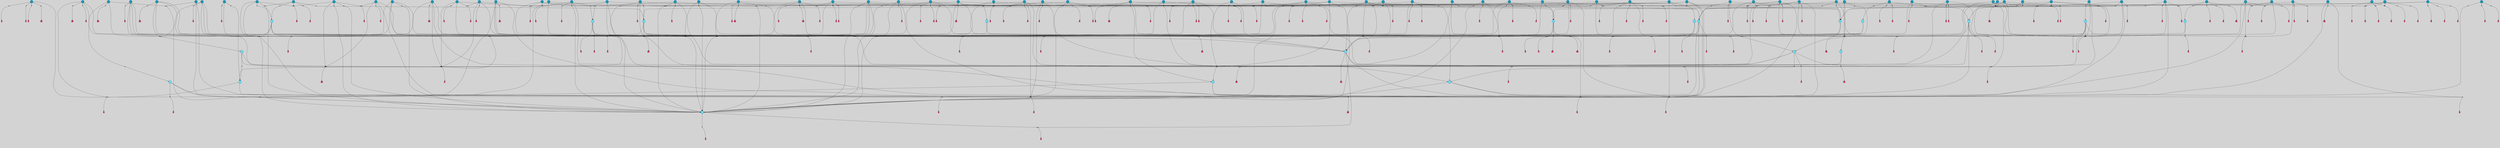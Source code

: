 // File exported with GEGELATI v1.3.1
// On the 2024-04-08 17:47:50
// With the File::TPGGraphDotExporter
digraph{
	graph[pad = "0.212, 0.055" bgcolor = lightgray]
	node[shape=circle style = filled label = ""]
		T3 [fillcolor="#66ddff"]
		T4 [fillcolor="#66ddff"]
		T7 [fillcolor="#66ddff"]
		T9 [fillcolor="#66ddff"]
		T11 [fillcolor="#66ddff"]
		T24 [fillcolor="#66ddff"]
		T27 [fillcolor="#66ddff"]
		T54 [fillcolor="#66ddff"]
		T65 [fillcolor="#1199bb"]
		T129 [fillcolor="#66ddff"]
		T130 [fillcolor="#66ddff"]
		T159 [fillcolor="#1199bb"]
		T164 [fillcolor="#66ddff"]
		T195 [fillcolor="#1199bb"]
		T207 [fillcolor="#66ddff"]
		T212 [fillcolor="#1199bb"]
		T240 [fillcolor="#1199bb"]
		T242 [fillcolor="#1199bb"]
		T250 [fillcolor="#1199bb"]
		T258 [fillcolor="#1199bb"]
		T264 [fillcolor="#66ddff"]
		T266 [fillcolor="#1199bb"]
		T268 [fillcolor="#66ddff"]
		T287 [fillcolor="#1199bb"]
		T288 [fillcolor="#1199bb"]
		T293 [fillcolor="#1199bb"]
		T300 [fillcolor="#1199bb"]
		T307 [fillcolor="#1199bb"]
		T311 [fillcolor="#66ddff"]
		T312 [fillcolor="#1199bb"]
		T317 [fillcolor="#66ddff"]
		T318 [fillcolor="#1199bb"]
		T320 [fillcolor="#1199bb"]
		T324 [fillcolor="#66ddff"]
		T333 [fillcolor="#1199bb"]
		T335 [fillcolor="#1199bb"]
		T336 [fillcolor="#1199bb"]
		T344 [fillcolor="#1199bb"]
		T345 [fillcolor="#1199bb"]
		T347 [fillcolor="#1199bb"]
		T348 [fillcolor="#1199bb"]
		T353 [fillcolor="#1199bb"]
		T363 [fillcolor="#1199bb"]
		T365 [fillcolor="#66ddff"]
		T366 [fillcolor="#1199bb"]
		T376 [fillcolor="#66ddff"]
		T382 [fillcolor="#1199bb"]
		T383 [fillcolor="#1199bb"]
		T385 [fillcolor="#1199bb"]
		T389 [fillcolor="#66ddff"]
		T391 [fillcolor="#1199bb"]
		T392 [fillcolor="#1199bb"]
		T394 [fillcolor="#1199bb"]
		T395 [fillcolor="#1199bb"]
		T396 [fillcolor="#1199bb"]
		T397 [fillcolor="#1199bb"]
		T398 [fillcolor="#1199bb"]
		T399 [fillcolor="#1199bb"]
		T400 [fillcolor="#1199bb"]
		T401 [fillcolor="#1199bb"]
		T402 [fillcolor="#1199bb"]
		T403 [fillcolor="#1199bb"]
		T404 [fillcolor="#1199bb"]
		T405 [fillcolor="#1199bb"]
		T406 [fillcolor="#1199bb"]
		T408 [fillcolor="#1199bb"]
		T409 [fillcolor="#1199bb"]
		T410 [fillcolor="#1199bb"]
		T411 [fillcolor="#1199bb"]
		T412 [fillcolor="#1199bb"]
		T413 [fillcolor="#1199bb"]
		T414 [fillcolor="#1199bb"]
		T415 [fillcolor="#1199bb"]
		T416 [fillcolor="#1199bb"]
		T417 [fillcolor="#1199bb"]
		T418 [fillcolor="#1199bb"]
		T419 [fillcolor="#1199bb"]
		T422 [fillcolor="#1199bb"]
		T423 [fillcolor="#66ddff"]
		T424 [fillcolor="#1199bb"]
		T425 [fillcolor="#1199bb"]
		T426 [fillcolor="#1199bb"]
		T428 [fillcolor="#1199bb"]
		T429 [fillcolor="#1199bb"]
		T430 [fillcolor="#1199bb"]
		T433 [fillcolor="#1199bb"]
		T435 [fillcolor="#1199bb"]
		T436 [fillcolor="#1199bb"]
		T438 [fillcolor="#1199bb"]
		T439 [fillcolor="#1199bb"]
		T440 [fillcolor="#1199bb"]
		T442 [fillcolor="#1199bb"]
		T444 [fillcolor="#1199bb"]
		T445 [fillcolor="#1199bb"]
		T447 [fillcolor="#1199bb"]
		T448 [fillcolor="#1199bb"]
		T449 [fillcolor="#1199bb"]
		T450 [fillcolor="#1199bb"]
		T451 [fillcolor="#1199bb"]
		T452 [fillcolor="#1199bb"]
		T453 [fillcolor="#1199bb"]
		P3571 [fillcolor="#cccccc" shape=point] //6|
		I3571 [shape=box style=invis label="6|1&2|6#1|7&#92;n10|7&2|0#1|5&#92;n9|4&0|1#2|2&#92;n8|6&0|0#1|0&#92;n"]
		P3571 -> I3571[style=invis]
		A2849 [fillcolor="#ff3366" shape=box margin=0.03 width=0 height=0 label="3"]
		T3 -> P3571 -> A2849
		P3572 [fillcolor="#cccccc" shape=point] //3|
		I3572 [shape=box style=invis label="7|6&2|4#0|2&#92;n10|3&2|7#1|4&#92;n11|6&0|4#0|1&#92;n7|1&0|0#2|6&#92;n7|6&0|3#2|6&#92;n4|0&2|6#0|1&#92;n4|4&2|5#0|2&#92;n4|6&0|4#2|7&#92;n10|0&2|3#1|5&#92;n2|6&0|5#0|2&#92;n1|0&2|3#0|7&#92;n1|6&2|0#0|5&#92;n6|2&0|1#0|7&#92;n9|2&0|3#2|7&#92;n5|3&0|6#0|6&#92;n1|7&2|5#2|3&#92;n8|1&2|7#0|6&#92;n1|0&2|5#2|1&#92;n7|1&2|2#2|5&#92;n7|4&2|6#0|3&#92;n"]
		P3572 -> I3572[style=invis]
		A2850 [fillcolor="#ff3366" shape=box margin=0.03 width=0 height=0 label="4"]
		T3 -> P3572 -> A2850
		P3573 [fillcolor="#cccccc" shape=point] //7|
		I3573 [shape=box style=invis label="0|2&2|4#2|6&#92;n5|3&0|6#0|1&#92;n4|7&2|6#0|5&#92;n7|6&0|7#0|5&#92;n10|7&2|2#1|1&#92;n"]
		P3573 -> I3573[style=invis]
		A2851 [fillcolor="#ff3366" shape=box margin=0.03 width=0 height=0 label="4"]
		T4 -> P3573 -> A2851
		P3574 [fillcolor="#cccccc" shape=point] //0|
		I3574 [shape=box style=invis label="2|5&0|1#0|6&#92;n6|1&2|2#2|7&#92;n8|0&0|3#1|4&#92;n4|3&2|5#2|4&#92;n8|1&2|4#0|0&#92;n6|6&0|1#2|6&#92;n11|7&2|4#2|5&#92;n6|2&2|4#0|2&#92;n8|5&2|4#2|4&#92;n2|1&2|1#2|2&#92;n2|7&2|5#2|6&#92;n9|7&0|5#0|4&#92;n1|2&0|5#2|6&#92;n4|2&2|3#2|7&#92;n3|3&2|1#0|2&#92;n"]
		P3574 -> I3574[style=invis]
		A2852 [fillcolor="#ff3366" shape=box margin=0.03 width=0 height=0 label="5"]
		T4 -> P3574 -> A2852
		P3575 [fillcolor="#cccccc" shape=point] //-3|
		I3575 [shape=box style=invis label="1|6&2|7#0|7&#92;n10|2&0|7#1|3&#92;n9|6&2|7#2|2&#92;n5|3&0|7#0|7&#92;n1|6&2|3#0|0&#92;n2|3&2|3#2|2&#92;n5|1&2|6#0|6&#92;n"]
		P3575 -> I3575[style=invis]
		A2853 [fillcolor="#ff3366" shape=box margin=0.03 width=0 height=0 label="7"]
		T7 -> P3575 -> A2853
		P3576 [fillcolor="#cccccc" shape=point] //5|
		I3576 [shape=box style=invis label="0|5&2|3#0|1&#92;n0|6&2|1#2|4&#92;n6|2&2|6#0|7&#92;n7|4&0|3#0|1&#92;n5|4&0|7#1|6&#92;n9|1&0|5#2|2&#92;n6|3&2|3#1|7&#92;n11|7&2|4#1|6&#92;n2|5&0|1#0|0&#92;n4|7&0|0#0|2&#92;n6|2&0|6#0|0&#92;n2|1&2|6#2|4&#92;n10|0&2|0#1|0&#92;n6|6&2|4#0|6&#92;n"]
		P3576 -> I3576[style=invis]
		A2854 [fillcolor="#ff3366" shape=box margin=0.03 width=0 height=0 label="8"]
		T7 -> P3576 -> A2854
		P3577 [fillcolor="#cccccc" shape=point] //-6|
		I3577 [shape=box style=invis label="11|1&0|7#2|0&#92;n10|4&0|1#1|0&#92;n4|3&2|4#2|1&#92;n0|5&2|0#0|0&#92;n6|1&0|0#0|3&#92;n8|2&2|0#0|4&#92;n11|4&2|0#1|6&#92;n7|0&2|6#2|3&#92;n5|3&2|6#2|0&#92;n2|0&2|0#0|4&#92;n"]
		P3577 -> I3577[style=invis]
		A2855 [fillcolor="#ff3366" shape=box margin=0.03 width=0 height=0 label="9"]
		T9 -> P3577 -> A2855
		P3578 [fillcolor="#cccccc" shape=point] //2|
		I3578 [shape=box style=invis label="6|3&2|7#1|4&#92;n8|6&0|0#2|5&#92;n2|1&0|2#0|3&#92;n8|7&0|6#0|4&#92;n2|1&2|0#0|1&#92;n0|0&2|2#2|3&#92;n6|6&0|7#2|1&#92;n6|1&0|7#2|6&#92;n5|4&2|7#0|4&#92;n0|3&0|4#2|0&#92;n11|0&2|0#2|5&#92;n4|5&2|5#2|4&#92;n5|7&0|6#0|4&#92;n9|7&2|5#0|3&#92;n5|4&2|1#0|3&#92;n5|3&0|1#1|7&#92;n0|4&0|3#2|5&#92;n"]
		P3578 -> I3578[style=invis]
		A2856 [fillcolor="#ff3366" shape=box margin=0.03 width=0 height=0 label="10"]
		T9 -> P3578 -> A2856
		P3579 [fillcolor="#cccccc" shape=point] //6|
		I3579 [shape=box style=invis label="3|0&2|7#2|2&#92;n3|2&0|4#2|5&#92;n5|1&0|2#1|0&#92;n8|7&0|1#2|0&#92;n8|5&0|3#0|6&#92;n0|2&0|2#2|3&#92;n1|5&2|5#0|5&#92;n5|6&0|6#0|7&#92;n6|7&0|0#2|6&#92;n1|2&2|3#0|0&#92;n7|7&2|3#0|4&#92;n0|7&2|7#0|6&#92;n1|0&2|2#2|7&#92;n4|4&0|1#0|0&#92;n"]
		P3579 -> I3579[style=invis]
		A2857 [fillcolor="#ff3366" shape=box margin=0.03 width=0 height=0 label="11"]
		T11 -> P3579 -> A2857
		P3580 [fillcolor="#cccccc" shape=point] //-4|
		I3580 [shape=box style=invis label="4|1&0|4#2|6&#92;n1|2&2|2#2|0&#92;n1|2&2|0#0|6&#92;n8|4&2|3#2|5&#92;n5|5&2|1#1|0&#92;n"]
		P3580 -> I3580[style=invis]
		A2858 [fillcolor="#ff3366" shape=box margin=0.03 width=0 height=0 label="12"]
		T11 -> P3580 -> A2858
		P3581 [fillcolor="#cccccc" shape=point] //-3|
		I3581 [shape=box style=invis label="8|1&2|3#0|5&#92;n0|6&0|5#0|5&#92;n3|7&2|1#0|6&#92;n3|5&0|1#0|0&#92;n9|5&2|0#0|4&#92;n3|5&0|2#0|3&#92;n10|6&2|4#1|0&#92;n9|4&2|7#2|6&#92;n1|7&2|5#2|2&#92;n"]
		P3581 -> I3581[style=invis]
		A2859 [fillcolor="#ff3366" shape=box margin=0.03 width=0 height=0 label="5"]
		T4 -> P3581 -> A2859
		P3582 [fillcolor="#cccccc" shape=point] //1|
		I3582 [shape=box style=invis label="5|1&0|6#2|7&#92;n2|4&0|4#2|2&#92;n0|6&0|5#0|4&#92;n10|6&2|5#1|6&#92;n9|3&0|1#1|7&#92;n10|3&2|2#1|0&#92;n5|0&0|0#2|1&#92;n11|3&2|3#1|5&#92;n10|3&0|1#1|0&#92;n2|4&0|1#0|1&#92;n0|2&0|3#2|4&#92;n9|2&2|1#2|5&#92;n11|7&2|6#2|6&#92;n"]
		P3582 -> I3582[style=invis]
		T24 -> P3582 -> T7
		P3583 [fillcolor="#cccccc" shape=point] //5|
		I3583 [shape=box style=invis label="3|0&2|0#0|1&#92;n3|0&0|7#0|1&#92;n5|3&0|2#2|6&#92;n4|4&2|4#2|6&#92;n11|2&0|7#1|6&#92;n2|7&2|2#2|5&#92;n9|3&2|6#2|7&#92;n7|7&0|0#0|4&#92;n6|1&2|4#2|3&#92;n5|4&2|0#1|6&#92;n1|3&0|7#0|4&#92;n"]
		P3583 -> I3583[style=invis]
		A2860 [fillcolor="#ff3366" shape=box margin=0.03 width=0 height=0 label="7"]
		T24 -> P3583 -> A2860
		P3584 [fillcolor="#cccccc" shape=point] //-2|
		I3584 [shape=box style=invis label="4|1&0|4#0|3&#92;n4|2&0|5#2|0&#92;n5|5&2|6#0|5&#92;n1|4&0|1#0|2&#92;n6|3&2|7#1|5&#92;n0|4&2|0#0|3&#92;n8|5&2|5#1|2&#92;n10|7&2|7#1|1&#92;n3|4&0|0#2|1&#92;n3|6&2|5#2|5&#92;n8|3&0|1#0|7&#92;n10|0&2|7#1|3&#92;n4|1&2|4#0|1&#92;n9|3&2|0#0|4&#92;n3|6&2|0#0|4&#92;n1|2&0|6#2|1&#92;n4|0&2|1#2|2&#92;n"]
		P3584 -> I3584[style=invis]
		A2861 [fillcolor="#ff3366" shape=box margin=0.03 width=0 height=0 label="14"]
		T24 -> P3584 -> A2861
		P3585 [fillcolor="#cccccc" shape=point] //2|
		I3585 [shape=box style=invis label="9|1&2|3#0|1&#92;n5|2&2|0#2|4&#92;n3|6&2|5#2|7&#92;n7|0&2|5#0|4&#92;n1|2&0|3#0|5&#92;n7|3&2|7#0|0&#92;n"]
		P3585 -> I3585[style=invis]
		A2862 [fillcolor="#ff3366" shape=box margin=0.03 width=0 height=0 label="2"]
		T27 -> P3585 -> A2862
		P3586 [fillcolor="#cccccc" shape=point] //-6|
		I3586 [shape=box style=invis label="7|5&0|4#0|4&#92;n11|0&2|5#2|1&#92;n"]
		P3586 -> I3586[style=invis]
		A2863 [fillcolor="#ff3366" shape=box margin=0.03 width=0 height=0 label="3"]
		T27 -> P3586 -> A2863
		T27 -> P3572
		T27 -> P3574
		P3587 [fillcolor="#cccccc" shape=point] //0|
		I3587 [shape=box style=invis label="4|0&0|3#2|7&#92;n10|2&0|3#1|7&#92;n3|5&0|2#0|3&#92;n4|5&0|0#2|1&#92;n10|7&2|0#1|2&#92;n5|3&2|3#1|6&#92;n9|5&2|0#0|4&#92;n5|4&2|7#0|2&#92;n10|3&2|7#1|4&#92;n7|2&0|1#2|6&#92;n8|6&0|5#0|5&#92;n8|7&2|3#0|5&#92;n2|6&2|4#0|0&#92;n"]
		P3587 -> I3587[style=invis]
		A2864 [fillcolor="#ff3366" shape=box margin=0.03 width=0 height=0 label="5"]
		T27 -> P3587 -> A2864
		P3588 [fillcolor="#cccccc" shape=point] //8|
		I3588 [shape=box style=invis label="9|0&0|1#2|0&#92;n10|1&2|5#1|4&#92;n8|2&2|6#0|4&#92;n2|4&2|5#2|3&#92;n4|2&2|2#0|2&#92;n7|5&0|2#0|0&#92;n8|2&2|1#1|3&#92;n8|7&0|7#2|1&#92;n1|1&0|0#0|7&#92;n5|6&2|5#1|0&#92;n6|6&2|5#0|0&#92;n11|4&0|3#2|6&#92;n4|2&2|4#0|7&#92;n5|6&0|1#2|0&#92;n11|3&0|2#0|7&#92;n"]
		P3588 -> I3588[style=invis]
		A2865 [fillcolor="#ff3366" shape=box margin=0.03 width=0 height=0 label="6"]
		T54 -> P3588 -> A2865
		T54 -> P3583
		P3589 [fillcolor="#cccccc" shape=point] //-10|
		I3589 [shape=box style=invis label="3|6&0|0#0|4&#92;n4|1&2|4#0|1&#92;n5|1&0|1#0|4&#92;n5|5&2|6#0|5&#92;n6|5&0|6#0|3&#92;n11|1&2|0#0|1&#92;n0|7&2|0#0|3&#92;n1|2&0|6#0|1&#92;n8|0&0|4#2|0&#92;n0|4&0|7#2|7&#92;n7|0&2|7#1|3&#92;n3|1&0|5#2|5&#92;n5|1&0|4#0|3&#92;n2|2&0|2#0|0&#92;n8|3&0|1#0|7&#92;n3|0&0|3#0|5&#92;n7|2&0|5#2|0&#92;n6|3&2|7#1|5&#92;n4|7&2|7#2|1&#92;n"]
		P3589 -> I3589[style=invis]
		A2866 [fillcolor="#ff3366" shape=box margin=0.03 width=0 height=0 label="14"]
		T54 -> P3589 -> A2866
		T54 -> P3576
		T65 -> P3573
		T65 -> P3574
		P3590 [fillcolor="#cccccc" shape=point] //7|
		I3590 [shape=box style=invis label="4|0&2|1#2|2&#92;n4|2&0|5#2|0&#92;n5|5&2|6#0|5&#92;n1|4&0|1#0|2&#92;n6|3&2|7#1|5&#92;n0|4&2|0#0|3&#92;n8|5&2|5#1|4&#92;n1|2&0|6#2|1&#92;n3|4&0|0#2|1&#92;n3|6&2|5#2|5&#92;n8|3&0|1#0|7&#92;n10|0&2|2#1|3&#92;n4|1&2|4#0|1&#92;n10|7&2|7#1|1&#92;n4|1&0|4#0|3&#92;n"]
		P3590 -> I3590[style=invis]
		A2867 [fillcolor="#ff3366" shape=box margin=0.03 width=0 height=0 label="14"]
		T65 -> P3590 -> A2867
		T129 -> P3588
		T129 -> P3583
		P3591 [fillcolor="#cccccc" shape=point] //10|
		I3591 [shape=box style=invis label="4|5&2|7#2|1&#92;n1|7&2|3#0|6&#92;n3|5&2|2#0|3&#92;n10|3&0|7#1|4&#92;n7|1&0|4#2|6&#92;n10|2&0|3#1|7&#92;n9|5&2|0#0|4&#92;n4|0&0|3#2|7&#92;n11|4&2|6#1|2&#92;n5|4&2|7#0|2&#92;n2|6&2|4#0|0&#92;n6|5&0|7#2|1&#92;n5|3&2|3#1|6&#92;n10|7&2|0#1|2&#92;n"]
		P3591 -> I3591[style=invis]
		A2868 [fillcolor="#ff3366" shape=box margin=0.03 width=0 height=0 label="5"]
		T129 -> P3591 -> A2868
		P3592 [fillcolor="#cccccc" shape=point] //5|
		I3592 [shape=box style=invis label="9|4&2|3#1|3&#92;n0|4&2|4#0|5&#92;n6|1&2|6#2|5&#92;n4|0&0|5#2|0&#92;n"]
		P3592 -> I3592[style=invis]
		A2869 [fillcolor="#ff3366" shape=box margin=0.03 width=0 height=0 label="7"]
		T129 -> P3592 -> A2869
		P3593 [fillcolor="#cccccc" shape=point] //6|
		I3593 [shape=box style=invis label="9|4&2|7#0|6&#92;n8|4&0|1#1|0&#92;n1|3&0|0#2|1&#92;n2|4&0|6#2|2&#92;n5|1&2|5#0|7&#92;n3|0&0|3#2|6&#92;n2|2&2|6#0|2&#92;n8|4&0|4#2|2&#92;n5|1&2|4#0|3&#92;n9|4&0|6#0|6&#92;n5|0&2|2#1|5&#92;n11|7&0|0#1|1&#92;n0|4&0|3#0|3&#92;n7|7&2|4#2|5&#92;n1|5&0|1#2|1&#92;n"]
		P3593 -> I3593[style=invis]
		A2870 [fillcolor="#ff3366" shape=box margin=0.03 width=0 height=0 label="1"]
		T129 -> P3593 -> A2870
		P3594 [fillcolor="#cccccc" shape=point] //-5|
		I3594 [shape=box style=invis label="10|6&2|5#1|6&#92;n9|3&0|1#1|7&#92;n2|4&0|1#0|1&#92;n11|3&0|7#1|6&#92;n5|1&0|6#2|7&#92;n8|0&0|0#0|1&#92;n0|6&0|7#0|4&#92;n6|7&2|6#2|6&#92;n11|0&2|3#0|5&#92;n"]
		P3594 -> I3594[style=invis]
		T130 -> P3594 -> T7
		P3595 [fillcolor="#cccccc" shape=point] //9|
		I3595 [shape=box style=invis label="9|0&2|4#1|2&#92;n10|3&0|5#1|7&#92;n"]
		P3595 -> I3595[style=invis]
		A2871 [fillcolor="#ff3366" shape=box margin=0.03 width=0 height=0 label="3"]
		T130 -> P3595 -> A2871
		P3596 [fillcolor="#cccccc" shape=point] //4|
		I3596 [shape=box style=invis label="7|1&2|6#1|3&#92;n10|1&0|3#1|6&#92;n8|5&2|3#2|1&#92;n11|5&0|0#2|6&#92;n4|1&0|6#0|0&#92;n11|1&0|2#0|3&#92;n2|0&2|1#0|7&#92;n"]
		P3596 -> I3596[style=invis]
		A2872 [fillcolor="#ff3366" shape=box margin=0.03 width=0 height=0 label="2"]
		T130 -> P3596 -> A2872
		P3597 [fillcolor="#cccccc" shape=point] //-10|
		I3597 [shape=box style=invis label="8|4&0|2#0|1&#92;n5|3&2|6#2|7&#92;n3|1&2|7#0|6&#92;n4|7&0|4#0|2&#92;n1|7&2|6#0|4&#92;n10|5&2|1#1|5&#92;n4|0&0|7#0|7&#92;n6|6&0|0#0|1&#92;n10|4&2|1#1|0&#92;n"]
		P3597 -> I3597[style=invis]
		A2873 [fillcolor="#ff3366" shape=box margin=0.03 width=0 height=0 label="5"]
		T130 -> P3597 -> A2873
		P3598 [fillcolor="#cccccc" shape=point] //7|
		I3598 [shape=box style=invis label="7|0&2|1#2|0&#92;n9|7&2|1#1|7&#92;n8|2&0|1#1|0&#92;n6|6&0|2#1|1&#92;n2|2&0|5#0|0&#92;n5|7&0|0#2|1&#92;n5|1&2|5#1|5&#92;n4|7&2|4#2|3&#92;n10|5&2|2#1|5&#92;n1|3&2|2#2|0&#92;n10|2&2|6#1|5&#92;n"]
		P3598 -> I3598[style=invis]
		A2874 [fillcolor="#ff3366" shape=box margin=0.03 width=0 height=0 label="1"]
		T159 -> P3598 -> A2874
		P3599 [fillcolor="#cccccc" shape=point] //7|
		I3599 [shape=box style=invis label="7|4&2|7#0|4&#92;n4|6&0|1#2|5&#92;n2|1&2|3#0|0&#92;n4|3&2|0#0|1&#92;n0|0&2|7#2|7&#92;n7|7&0|5#2|3&#92;n5|0&2|1#2|2&#92;n10|0&0|4#1|2&#92;n4|4&0|7#0|0&#92;n6|7&0|2#0|1&#92;n1|4&2|5#0|4&#92;n"]
		P3599 -> I3599[style=invis]
		A2875 [fillcolor="#ff3366" shape=box margin=0.03 width=0 height=0 label="0"]
		T159 -> P3599 -> A2875
		P3600 [fillcolor="#cccccc" shape=point] //5|
		I3600 [shape=box style=invis label="0|5&2|3#0|1&#92;n0|6&2|1#2|4&#92;n6|2&2|6#0|7&#92;n9|0&2|7#1|1&#92;n7|4&0|3#0|1&#92;n11|7&2|4#1|6&#92;n9|1&0|5#2|2&#92;n5|4&0|7#1|6&#92;n2|5&0|1#0|0&#92;n4|7&0|0#0|2&#92;n6|2&0|6#0|0&#92;n2|1&2|6#2|4&#92;n10|0&0|0#1|0&#92;n6|6&2|4#0|6&#92;n"]
		P3600 -> I3600[style=invis]
		T159 -> P3600 -> T129
		T164 -> P3574
		P3601 [fillcolor="#cccccc" shape=point] //-1|
		I3601 [shape=box style=invis label="6|4&0|4#2|4&#92;n4|5&2|5#2|4&#92;n9|7&2|5#0|3&#92;n3|7&2|6#0|6&#92;n8|7&0|6#0|4&#92;n2|1&2|0#0|1&#92;n8|6&0|0#2|5&#92;n2|1&0|2#0|3&#92;n6|1&0|7#2|6&#92;n6|3&0|1#1|6&#92;n5|4&2|7#0|4&#92;n0|7&0|4#2|0&#92;n11|0&2|0#2|5&#92;n3|7&2|0#2|7&#92;n8|3&2|7#1|4&#92;n5|7&0|6#0|4&#92;n0|0&2|3#2|3&#92;n5|4&2|1#0|3&#92;n0|4&0|3#2|5&#92;n"]
		P3601 -> I3601[style=invis]
		A2876 [fillcolor="#ff3366" shape=box margin=0.03 width=0 height=0 label="10"]
		T164 -> P3601 -> A2876
		P3602 [fillcolor="#cccccc" shape=point] //-7|
		I3602 [shape=box style=invis label="6|1&0|2#0|3&#92;n1|2&0|1#2|0&#92;n10|3&2|2#1|1&#92;n0|1&0|2#0|7&#92;n4|6&2|7#2|4&#92;n6|0&2|7#0|6&#92;n"]
		P3602 -> I3602[style=invis]
		A2877 [fillcolor="#ff3366" shape=box margin=0.03 width=0 height=0 label="7"]
		T164 -> P3602 -> A2877
		P3603 [fillcolor="#cccccc" shape=point] //-6|
		I3603 [shape=box style=invis label="11|7&0|1#0|6&#92;n3|5&0|1#0|3&#92;n1|5&0|5#0|6&#92;n1|7&2|5#2|2&#92;n0|0&0|2#2|2&#92;n4|4&0|1#0|5&#92;n6|4&2|2#0|2&#92;n0|6&2|5#0|5&#92;n0|3&2|2#2|6&#92;n"]
		P3603 -> I3603[style=invis]
		A2878 [fillcolor="#ff3366" shape=box margin=0.03 width=0 height=0 label="5"]
		T164 -> P3603 -> A2878
		P3604 [fillcolor="#cccccc" shape=point] //4|
		I3604 [shape=box style=invis label="4|3&0|6#0|3&#92;n5|7&2|3#2|2&#92;n5|6&0|7#1|2&#92;n1|4&2|6#0|3&#92;n8|4&2|1#2|5&#92;n9|5&2|4#1|4&#92;n2|4&0|5#0|7&#92;n10|0&0|6#1|3&#92;n3|0&0|6#0|2&#92;n2|7&2|7#2|6&#92;n5|2&0|5#1|5&#92;n10|4&2|5#1|7&#92;n4|0&0|4#2|4&#92;n11|1&0|4#2|6&#92;n10|6&2|0#1|4&#92;n9|7&0|3#1|4&#92;n4|5&2|7#0|6&#92;n11|5&2|6#2|3&#92;n0|3&0|5#0|1&#92;n"]
		P3604 -> I3604[style=invis]
		A2879 [fillcolor="#ff3366" shape=box margin=0.03 width=0 height=0 label="13"]
		T164 -> P3604 -> A2879
		P3605 [fillcolor="#cccccc" shape=point] //5|
		I3605 [shape=box style=invis label="3|0&2|0#2|1&#92;n3|0&0|7#0|1&#92;n5|3&0|2#2|6&#92;n4|4&2|4#2|6&#92;n5|4&2|0#1|6&#92;n2|7&2|2#2|5&#92;n1|3&0|7#0|4&#92;n11|6&2|2#0|7&#92;n7|7&0|0#0|4&#92;n6|1&2|4#2|3&#92;n11|0&0|7#1|6&#92;n9|3&2|6#2|7&#92;n"]
		P3605 -> I3605[style=invis]
		A2880 [fillcolor="#ff3366" shape=box margin=0.03 width=0 height=0 label="7"]
		T195 -> P3605 -> A2880
		P3606 [fillcolor="#cccccc" shape=point] //4|
		I3606 [shape=box style=invis label="7|1&0|6#0|1&#92;n6|7&2|7#1|7&#92;n10|1&2|1#1|1&#92;n9|6&2|2#1|4&#92;n4|7&0|4#2|2&#92;n9|6&0|5#1|1&#92;n10|0&2|6#1|6&#92;n5|1&0|1#2|3&#92;n10|1&0|5#1|0&#92;n3|4&2|3#0|0&#92;n8|2&0|5#2|4&#92;n1|6&2|0#0|0&#92;n2|3&0|1#2|6&#92;n5|2&2|2#1|6&#92;n2|2&0|1#2|1&#92;n3|1&2|7#0|3&#92;n6|7&2|3#0|4&#92;n"]
		P3606 -> I3606[style=invis]
		A2881 [fillcolor="#ff3366" shape=box margin=0.03 width=0 height=0 label="10"]
		T195 -> P3606 -> A2881
		P3607 [fillcolor="#cccccc" shape=point] //-4|
		I3607 [shape=box style=invis label="0|4&0|0#2|7&#92;n8|5&2|4#2|4&#92;n4|3&2|5#2|4&#92;n11|7&2|2#2|5&#92;n6|5&2|2#2|7&#92;n3|2&0|7#0|7&#92;n3|3&2|1#0|3&#92;n2|6&0|3#2|5&#92;n0|1&2|6#2|2&#92;n8|2&0|0#1|6&#92;n0|7&0|5#0|4&#92;n9|5&0|3#2|7&#92;n2|7&2|5#2|6&#92;n9|0&2|0#0|1&#92;n1|2&2|4#0|2&#92;n"]
		P3607 -> I3607[style=invis]
		T195 -> P3607 -> T27
		T195 -> P3599
		T207 -> P3598
		P3608 [fillcolor="#cccccc" shape=point] //-3|
		I3608 [shape=box style=invis label="3|7&0|0#0|2&#92;n11|5&0|1#1|1&#92;n4|1&0|6#2|6&#92;n4|0&0|1#0|5&#92;n"]
		P3608 -> I3608[style=invis]
		T207 -> P3608 -> T24
		P3609 [fillcolor="#cccccc" shape=point] //5|
		I3609 [shape=box style=invis label="8|1&2|6#0|6&#92;n3|0&0|7#0|1&#92;n11|3&0|2#2|6&#92;n4|4&2|4#2|6&#92;n11|2&0|7#1|6&#92;n2|7&2|2#2|5&#92;n7|7&0|0#0|4&#92;n6|1&2|4#2|3&#92;n5|4&2|0#1|6&#92;n3|0&2|0#0|1&#92;n1|3&0|7#0|4&#92;n"]
		P3609 -> I3609[style=invis]
		A2882 [fillcolor="#ff3366" shape=box margin=0.03 width=0 height=0 label="7"]
		T207 -> P3609 -> A2882
		P3610 [fillcolor="#cccccc" shape=point] //5|
		I3610 [shape=box style=invis label="10|4&2|6#1|2&#92;n8|4&0|1#1|0&#92;n0|4&2|6#0|0&#92;n8|4&2|5#2|1&#92;n7|5&2|5#1|0&#92;n3|6&0|6#2|2&#92;n1|7&0|7#0|5&#92;n2|0&0|7#2|4&#92;n9|4&2|6#2|7&#92;n2|6&2|2#0|0&#92;n11|7&2|7#0|7&#92;n5|5&0|0#0|1&#92;n10|1&0|0#1|0&#92;n7|3&0|1#2|5&#92;n9|2&2|7#1|5&#92;n9|0&2|5#1|2&#92;n1|6&2|4#2|2&#92;n3|3&2|2#0|7&#92;n1|6&2|0#0|0&#92;n6|4&2|6#1|0&#92;n"]
		P3610 -> I3610[style=invis]
		A2883 [fillcolor="#ff3366" shape=box margin=0.03 width=0 height=0 label="1"]
		T207 -> P3610 -> A2883
		P3611 [fillcolor="#cccccc" shape=point] //7|
		I3611 [shape=box style=invis label="6|1&2|6#2|7&#92;n7|0&2|4#2|3&#92;n3|3&0|7#0|6&#92;n5|4&0|2#2|4&#92;n8|5&2|6#2|7&#92;n0|0&2|3#0|3&#92;n5|4&2|4#2|6&#92;n"]
		P3611 -> I3611[style=invis]
		T207 -> P3611 -> T4
		P3612 [fillcolor="#cccccc" shape=point] //5|
		I3612 [shape=box style=invis label="9|4&2|3#1|3&#92;n0|4&2|4#0|5&#92;n6|1&2|6#2|5&#92;n4|0&0|5#2|0&#92;n"]
		P3612 -> I3612[style=invis]
		A2884 [fillcolor="#ff3366" shape=box margin=0.03 width=0 height=0 label="7"]
		T212 -> P3612 -> A2884
		P3613 [fillcolor="#cccccc" shape=point] //10|
		I3613 [shape=box style=invis label="4|5&2|7#2|1&#92;n1|7&2|3#0|6&#92;n3|5&2|2#0|3&#92;n10|3&0|7#1|4&#92;n7|1&0|4#2|6&#92;n10|2&0|3#1|7&#92;n9|5&2|0#0|4&#92;n4|0&0|3#2|7&#92;n11|4&2|6#1|2&#92;n5|4&2|7#0|2&#92;n2|6&2|4#0|0&#92;n6|5&0|7#2|1&#92;n5|3&2|3#1|6&#92;n10|7&2|0#1|2&#92;n"]
		P3613 -> I3613[style=invis]
		A2885 [fillcolor="#ff3366" shape=box margin=0.03 width=0 height=0 label="5"]
		T212 -> P3613 -> A2885
		P3614 [fillcolor="#cccccc" shape=point] //6|
		I3614 [shape=box style=invis label="9|4&2|7#0|6&#92;n8|4&0|1#1|0&#92;n1|3&0|0#2|1&#92;n2|4&0|6#2|2&#92;n5|1&2|5#0|7&#92;n3|0&0|3#2|6&#92;n2|2&2|6#0|2&#92;n8|4&0|4#2|2&#92;n5|1&2|4#0|3&#92;n9|4&0|6#0|6&#92;n5|0&2|2#1|5&#92;n11|7&0|0#1|1&#92;n0|4&0|3#0|3&#92;n7|7&2|4#2|5&#92;n1|5&0|1#2|1&#92;n"]
		P3614 -> I3614[style=invis]
		A2886 [fillcolor="#ff3366" shape=box margin=0.03 width=0 height=0 label="1"]
		T212 -> P3614 -> A2886
		P3615 [fillcolor="#cccccc" shape=point] //5|
		I3615 [shape=box style=invis label="3|0&2|0#0|1&#92;n3|0&0|7#0|1&#92;n5|3&0|2#2|6&#92;n4|4&2|4#2|6&#92;n11|2&0|7#1|6&#92;n2|7&2|2#2|5&#92;n9|3&2|6#2|7&#92;n7|7&0|0#0|4&#92;n6|1&2|4#2|3&#92;n5|4&2|0#1|6&#92;n1|3&0|7#0|4&#92;n"]
		P3615 -> I3615[style=invis]
		A2887 [fillcolor="#ff3366" shape=box margin=0.03 width=0 height=0 label="7"]
		T212 -> P3615 -> A2887
		P3616 [fillcolor="#cccccc" shape=point] //8|
		I3616 [shape=box style=invis label="9|0&0|1#2|0&#92;n10|1&2|5#1|4&#92;n8|2&2|6#0|4&#92;n2|4&2|5#2|3&#92;n4|2&2|2#0|2&#92;n7|5&0|2#0|0&#92;n8|2&2|1#1|3&#92;n8|7&0|7#2|1&#92;n1|1&0|0#0|7&#92;n5|6&2|5#1|0&#92;n6|6&2|5#0|0&#92;n11|4&0|3#2|6&#92;n4|2&2|4#0|7&#92;n5|6&0|1#2|0&#92;n11|3&0|2#0|7&#92;n"]
		P3616 -> I3616[style=invis]
		A2888 [fillcolor="#ff3366" shape=box margin=0.03 width=0 height=0 label="6"]
		T212 -> P3616 -> A2888
		T240 -> P3598
		P3617 [fillcolor="#cccccc" shape=point] //7|
		I3617 [shape=box style=invis label="7|4&2|7#0|4&#92;n1|4&2|5#0|4&#92;n2|1&2|3#0|0&#92;n4|3&2|0#0|1&#92;n0|0&2|7#2|7&#92;n7|7&0|5#2|3&#92;n5|0&2|1#2|2&#92;n6|6&2|5#0|2&#92;n5|0&0|4#1|2&#92;n4|4&0|7#0|0&#92;n6|7&0|2#0|1&#92;n4|6&0|1#2|5&#92;n"]
		P3617 -> I3617[style=invis]
		A2889 [fillcolor="#ff3366" shape=box margin=0.03 width=0 height=0 label="0"]
		T240 -> P3617 -> A2889
		T240 -> P3608
		P3618 [fillcolor="#cccccc" shape=point] //1|
		I3618 [shape=box style=invis label="3|2&2|4#2|5&#92;n2|5&0|1#0|6&#92;n6|2&2|4#0|2&#92;n3|3&2|1#0|2&#92;n3|3&2|1#2|7&#92;n8|1&2|4#0|2&#92;n4|3&2|5#2|4&#92;n4|2&2|3#2|7&#92;n6|1&2|2#2|7&#92;n9|3&2|7#2|0&#92;n6|7&0|3#0|3&#92;n8|5&2|4#2|4&#92;n9|1&2|0#2|2&#92;n2|7&2|5#2|6&#92;n1|2&0|5#0|6&#92;n6|6&0|1#2|6&#92;n8|0&0|3#1|4&#92;n"]
		P3618 -> I3618[style=invis]
		A2890 [fillcolor="#ff3366" shape=box margin=0.03 width=0 height=0 label="5"]
		T240 -> P3618 -> A2890
		P3619 [fillcolor="#cccccc" shape=point] //4|
		I3619 [shape=box style=invis label="7|1&2|6#1|3&#92;n2|6&0|7#2|4&#92;n8|0&2|3#2|1&#92;n4|0&2|4#2|6&#92;n4|1&0|6#0|0&#92;n2|5&2|1#0|7&#92;n"]
		P3619 -> I3619[style=invis]
		A2891 [fillcolor="#ff3366" shape=box margin=0.03 width=0 height=0 label="2"]
		T242 -> P3619 -> A2891
		P3620 [fillcolor="#cccccc" shape=point] //5|
		I3620 [shape=box style=invis label="1|6&2|7#0|7&#92;n9|2&2|7#2|2&#92;n10|2&0|7#1|3&#92;n5|3&0|7#0|7&#92;n7|0&2|7#2|2&#92;n1|6&2|3#0|0&#92;n2|3&2|3#2|2&#92;n"]
		P3620 -> I3620[style=invis]
		A2892 [fillcolor="#ff3366" shape=box margin=0.03 width=0 height=0 label="7"]
		T242 -> P3620 -> A2892
		P3621 [fillcolor="#cccccc" shape=point] //-4|
		I3621 [shape=box style=invis label="0|7&2|5#0|4&#92;n8|5&0|5#2|7&#92;n5|6&0|7#0|4&#92;n7|0&0|5#2|1&#92;n10|6&2|1#1|2&#92;n0|0&2|1#0|6&#92;n8|4&0|5#0|6&#92;n4|2&0|5#2|4&#92;n"]
		P3621 -> I3621[style=invis]
		A2893 [fillcolor="#ff3366" shape=box margin=0.03 width=0 height=0 label="5"]
		T242 -> P3621 -> A2893
		P3622 [fillcolor="#cccccc" shape=point] //-7|
		I3622 [shape=box style=invis label="9|7&2|6#0|3&#92;n10|7&0|7#1|7&#92;n3|3&0|7#0|1&#92;n8|2&2|7#1|5&#92;n6|1&0|7#0|6&#92;n0|3&0|0#2|3&#92;n4|5&0|1#0|2&#92;n7|4&2|1#0|1&#92;n"]
		P3622 -> I3622[style=invis]
		A2894 [fillcolor="#ff3366" shape=box margin=0.03 width=0 height=0 label="0"]
		T242 -> P3622 -> A2894
		P3623 [fillcolor="#cccccc" shape=point] //-2|
		I3623 [shape=box style=invis label="11|7&2|0#1|7&#92;n4|3&0|1#2|5&#92;n0|4&2|4#2|7&#92;n1|6&0|0#0|4&#92;n4|0&0|0#0|5&#92;n0|6&2|3#2|0&#92;n9|6&2|5#1|3&#92;n0|7&2|1#2|5&#92;n4|4&0|5#0|1&#92;n10|4&0|0#1|0&#92;n"]
		P3623 -> I3623[style=invis]
		A2895 [fillcolor="#ff3366" shape=box margin=0.03 width=0 height=0 label="12"]
		T242 -> P3623 -> A2895
		P3624 [fillcolor="#cccccc" shape=point] //8|
		I3624 [shape=box style=invis label="5|4&2|1#1|0&#92;n3|0&0|3#2|0&#92;n3|7&2|2#0|6&#92;n6|6&0|2#2|4&#92;n0|0&0|2#0|6&#92;n"]
		P3624 -> I3624[style=invis]
		T250 -> P3624 -> T164
		T250 -> P3605
		T250 -> P3599
		T250 -> P3583
		P3625 [fillcolor="#cccccc" shape=point] //10|
		I3625 [shape=box style=invis label="6|1&2|4#2|3&#92;n3|0&0|7#0|1&#92;n5|3&0|2#2|6&#92;n4|4&0|4#2|6&#92;n5|4&2|0#1|6&#92;n10|5&0|6#1|5&#92;n2|5&2|1#2|2&#92;n1|3&0|7#0|4&#92;n3|0&2|0#0|1&#92;n11|2&0|5#1|6&#92;n9|3&2|6#2|7&#92;n7|7&0|0#0|4&#92;n"]
		P3625 -> I3625[style=invis]
		A2896 [fillcolor="#ff3366" shape=box margin=0.03 width=0 height=0 label="7"]
		T250 -> P3625 -> A2896
		T258 -> P3605
		T258 -> P3607
		T258 -> P3599
		P3626 [fillcolor="#cccccc" shape=point] //-6|
		I3626 [shape=box style=invis label="11|1&0|7#2|3&#92;n5|3&2|6#2|0&#92;n5|7&0|7#2|0&#92;n4|3&2|4#2|1&#92;n11|4&2|0#1|6&#92;n6|1&0|0#0|3&#92;n8|2&2|0#0|4&#92;n0|4&2|0#0|0&#92;n7|0&2|6#2|3&#92;n10|4&0|1#1|0&#92;n2|0&2|0#0|4&#92;n"]
		P3626 -> I3626[style=invis]
		A2897 [fillcolor="#ff3366" shape=box margin=0.03 width=0 height=0 label="9"]
		T258 -> P3626 -> A2897
		T258 -> P3601
		T264 -> P3623
		P3627 [fillcolor="#cccccc" shape=point] //-3|
		I3627 [shape=box style=invis label="7|2&2|4#0|2&#92;n4|1&2|6#0|1&#92;n11|6&0|4#0|1&#92;n7|1&0|0#2|6&#92;n6|2&0|1#0|7&#92;n10|3&2|7#1|4&#92;n3|5&2|3#0|1&#92;n4|4&2|5#0|2&#92;n4|6&0|4#2|7&#92;n2|5&0|5#0|2&#92;n10|0&2|3#1|4&#92;n0|1&2|7#0|6&#92;n7|6&0|3#2|6&#92;n1|3&0|6#2|0&#92;n5|3&0|6#0|6&#92;n1|4&2|5#2|3&#92;n1|6&2|0#0|5&#92;n9|2&0|3#2|7&#92;n7|1&2|2#2|5&#92;n"]
		P3627 -> I3627[style=invis]
		T264 -> P3627 -> T207
		P3628 [fillcolor="#cccccc" shape=point] //2|
		I3628 [shape=box style=invis label="4|1&0|4#2|6&#92;n5|5&2|1#1|0&#92;n1|0&2|0#0|6&#92;n8|4&2|3#2|5&#92;n"]
		P3628 -> I3628[style=invis]
		T264 -> P3628 -> T11
		T266 -> P3594
		P3629 [fillcolor="#cccccc" shape=point] //2|
		I3629 [shape=box style=invis label="2|4&0|7#2|1&#92;n1|0&2|4#2|3&#92;n"]
		P3629 -> I3629[style=invis]
		A2898 [fillcolor="#ff3366" shape=box margin=0.03 width=0 height=0 label="3"]
		T266 -> P3629 -> A2898
		P3630 [fillcolor="#cccccc" shape=point] //-6|
		I3630 [shape=box style=invis label="3|5&0|0#0|2&#92;n6|6&2|1#2|6&#92;n4|6&0|1#2|5&#92;n7|1&0|6#1|3&#92;n11|1&2|4#0|5&#92;n1|2&0|1#2|3&#92;n4|3&0|5#2|4&#92;n4|0&0|5#2|0&#92;n8|5&2|4#2|4&#92;n2|4&0|1#0|6&#92;n5|1&2|4#0|0&#92;n3|3&2|1#0|2&#92;n9|7&0|5#0|4&#92;n2|2&0|6#2|0&#92;n7|1&2|2#2|2&#92;n"]
		P3630 -> I3630[style=invis]
		A2899 [fillcolor="#ff3366" shape=box margin=0.03 width=0 height=0 label="5"]
		T266 -> P3630 -> A2899
		P3631 [fillcolor="#cccccc" shape=point] //3|
		I3631 [shape=box style=invis label="4|7&0|7#2|7&#92;n11|5&2|6#0|2&#92;n5|5&2|6#2|0&#92;n3|2&0|6#0|3&#92;n10|2&2|5#1|5&#92;n9|4&2|3#1|5&#92;n2|5&2|7#2|4&#92;n11|3&2|5#1|0&#92;n7|0&0|7#2|1&#92;n1|2&0|5#0|1&#92;n"]
		P3631 -> I3631[style=invis]
		A2900 [fillcolor="#ff3366" shape=box margin=0.03 width=0 height=0 label="5"]
		T266 -> P3631 -> A2900
		P3632 [fillcolor="#cccccc" shape=point] //8|
		I3632 [shape=box style=invis label="9|0&0|1#2|0&#92;n10|1&2|5#1|4&#92;n8|2&2|6#0|4&#92;n4|5&0|3#0|1&#92;n2|4&2|5#2|3&#92;n4|2&2|2#0|2&#92;n7|5&0|2#0|0&#92;n8|2&2|1#1|3&#92;n8|7&0|7#2|1&#92;n1|1&0|0#0|7&#92;n5|6&2|5#1|0&#92;n6|3&2|5#0|0&#92;n11|4&0|3#2|6&#92;n1|2&2|4#0|7&#92;n5|6&0|1#2|0&#92;n11|3&0|2#0|7&#92;n"]
		P3632 -> I3632[style=invis]
		A2901 [fillcolor="#ff3366" shape=box margin=0.03 width=0 height=0 label="6"]
		T266 -> P3632 -> A2901
		T268 -> P3598
		T268 -> P3599
		T268 -> P3627
		P3633 [fillcolor="#cccccc" shape=point] //5|
		I3633 [shape=box style=invis label="1|6&2|7#0|7&#92;n9|2&2|7#2|3&#92;n10|2&0|7#1|3&#92;n0|0&2|7#2|2&#92;n1|6&2|3#0|0&#92;n2|3&2|3#2|2&#92;n"]
		P3633 -> I3633[style=invis]
		A2902 [fillcolor="#ff3366" shape=box margin=0.03 width=0 height=0 label="7"]
		T268 -> P3633 -> A2902
		P3634 [fillcolor="#cccccc" shape=point] //-6|
		I3634 [shape=box style=invis label="6|0&0|5#2|5&#92;n0|3&2|1#2|1&#92;n"]
		P3634 -> I3634[style=invis]
		A2903 [fillcolor="#ff3366" shape=box margin=0.03 width=0 height=0 label="3"]
		T268 -> P3634 -> A2903
		P3635 [fillcolor="#cccccc" shape=point] //2|
		I3635 [shape=box style=invis label="1|7&0|0#2|1&#92;n11|7&2|0#1|3&#92;n4|3&0|1#0|5&#92;n1|6&2|4#2|4&#92;n8|6&2|4#0|0&#92;n2|7&2|5#2|6&#92;n9|6&2|3#2|2&#92;n10|4&2|0#1|0&#92;n9|0&2|5#1|3&#92;n6|1&2|6#2|7&#92;n4|4&0|5#0|1&#92;n"]
		P3635 -> I3635[style=invis]
		A2904 [fillcolor="#ff3366" shape=box margin=0.03 width=0 height=0 label="12"]
		T287 -> P3635 -> A2904
		P3636 [fillcolor="#cccccc" shape=point] //-10|
		I3636 [shape=box style=invis label="9|6&0|2#2|6&#92;n11|0&2|6#1|5&#92;n10|6&0|7#1|5&#92;n3|0&0|6#0|7&#92;n9|4&2|6#0|3&#92;n10|6&2|4#1|6&#92;n"]
		P3636 -> I3636[style=invis]
		A2905 [fillcolor="#ff3366" shape=box margin=0.03 width=0 height=0 label="4"]
		T287 -> P3636 -> A2905
		P3637 [fillcolor="#cccccc" shape=point] //7|
		I3637 [shape=box style=invis label="7|2&0|4#1|3&#92;n7|7&0|0#0|4&#92;n4|4&2|4#2|6&#92;n2|3&2|2#2|5&#92;n8|0&0|2#2|1&#92;n9|3&2|6#2|7&#92;n6|4&2|4#2|3&#92;n3|3&2|0#0|1&#92;n6|4&2|0#1|6&#92;n5|3&0|7#0|4&#92;n"]
		P3637 -> I3637[style=invis]
		A2906 [fillcolor="#ff3366" shape=box margin=0.03 width=0 height=0 label="7"]
		T287 -> P3637 -> A2906
		P3638 [fillcolor="#cccccc" shape=point] //-6|
		I3638 [shape=box style=invis label="9|0&2|0#0|1&#92;n3|2&0|2#0|3&#92;n5|4&0|5#1|7&#92;n2|1&0|4#0|3&#92;n9|2&2|0#2|4&#92;n7|6&0|4#0|2&#92;n2|3&0|6#2|6&#92;n1|2&0|3#2|0&#92;n"]
		P3638 -> I3638[style=invis]
		T287 -> P3638 -> T54
		T287 -> P3594
		T288 -> P3632
		P3639 [fillcolor="#cccccc" shape=point] //-6|
		I3639 [shape=box style=invis label="10|4&0|1#1|0&#92;n9|3&2|4#2|1&#92;n7|0&2|0#0|4&#92;n6|1&0|0#0|3&#92;n8|3&0|2#0|6&#92;n8|2&2|0#0|4&#92;n11|4&2|0#1|6&#92;n7|0&2|6#2|3&#92;n5|3&2|6#2|0&#92;n11|1&0|7#2|0&#92;n"]
		P3639 -> I3639[style=invis]
		A2907 [fillcolor="#ff3366" shape=box margin=0.03 width=0 height=0 label="9"]
		T288 -> P3639 -> A2907
		P3640 [fillcolor="#cccccc" shape=point] //-10|
		I3640 [shape=box style=invis label="9|5&0|0#1|1&#92;n11|7&0|7#0|2&#92;n10|0&0|2#1|3&#92;n11|1&2|0#1|3&#92;n10|4&0|6#1|0&#92;n0|3&0|4#2|0&#92;n2|0&2|5#2|5&#92;n11|4&2|0#0|6&#92;n5|5&0|5#0|4&#92;n"]
		P3640 -> I3640[style=invis]
		A2908 [fillcolor="#ff3366" shape=box margin=0.03 width=0 height=0 label="7"]
		T288 -> P3640 -> A2908
		P3641 [fillcolor="#cccccc" shape=point] //6|
		I3641 [shape=box style=invis label="0|0&2|7#2|3&#92;n8|7&0|6#0|4&#92;n11|5&2|5#2|4&#92;n5|7&0|2#0|4&#92;n5|3&0|1#1|7&#92;n0|3&0|3#2|5&#92;n9|4&2|5#0|3&#92;n0|4&2|4#0|1&#92;n6|3&2|2#1|4&#92;n0|3&0|4#2|0&#92;n5|4&2|7#0|4&#92;n11|7&2|0#2|5&#92;n6|1&0|7#2|1&#92;n4|5&2|5#2|4&#92;n2|0&2|0#0|1&#92;n6|6&0|7#2|1&#92;n"]
		P3641 -> I3641[style=invis]
		A2909 [fillcolor="#ff3366" shape=box margin=0.03 width=0 height=0 label="10"]
		T288 -> P3641 -> A2909
		P3642 [fillcolor="#cccccc" shape=point] //-4|
		I3642 [shape=box style=invis label="2|5&0|1#0|6&#92;n6|1&2|2#2|7&#92;n1|2&0|5#2|6&#92;n11|7&2|4#2|5&#92;n6|3&0|0#2|6&#92;n8|6&2|4#0|0&#92;n7|0&2|4#1|0&#92;n6|6&0|1#2|6&#92;n6|2&2|4#0|2&#92;n4|1&2|5#2|4&#92;n8|5&2|4#1|4&#92;n2|1&2|1#2|2&#92;n2|7&2|3#2|6&#92;n9|7&0|5#0|4&#92;n8|0&0|3#1|4&#92;n4|2&2|3#2|7&#92;n3|3&2|1#0|2&#92;n"]
		P3642 -> I3642[style=invis]
		A2910 [fillcolor="#ff3366" shape=box margin=0.03 width=0 height=0 label="5"]
		T288 -> P3642 -> A2910
		P3643 [fillcolor="#cccccc" shape=point] //5|
		I3643 [shape=box style=invis label="1|0&2|4#2|6&#92;n"]
		P3643 -> I3643[style=invis]
		A2911 [fillcolor="#ff3366" shape=box margin=0.03 width=0 height=0 label="3"]
		T293 -> P3643 -> A2911
		T293 -> P3631
		P3644 [fillcolor="#cccccc" shape=point] //-4|
		I3644 [shape=box style=invis label="1|3&2|2#2|0&#92;n4|6&0|2#0|1&#92;n5|1&2|5#1|3&#92;n4|7&2|4#2|3&#92;n10|5&0|2#1|5&#92;n6|5&0|6#1|0&#92;n11|7&2|1#1|7&#92;n7|1&2|1#2|0&#92;n10|0&2|6#1|5&#92;n"]
		P3644 -> I3644[style=invis]
		T293 -> P3644 -> T130
		T293 -> P3632
		T293 -> P3583
		P3645 [fillcolor="#cccccc" shape=point] //5|
		I3645 [shape=box style=invis label="5|0&2|2#1|5&#92;n0|3&0|4#0|0&#92;n6|0&2|1#1|6&#92;n"]
		P3645 -> I3645[style=invis]
		A2912 [fillcolor="#ff3366" shape=box margin=0.03 width=0 height=0 label="2"]
		T300 -> P3645 -> A2912
		P3646 [fillcolor="#cccccc" shape=point] //-4|
		I3646 [shape=box style=invis label="4|5&0|7#0|5&#92;n1|3&2|3#2|6&#92;n8|0&2|5#2|5&#92;n3|1&2|5#2|5&#92;n0|2&0|4#0|0&#92;n10|5&2|3#1|4&#92;n1|0&2|6#0|0&#92;n0|1&2|4#2|4&#92;n"]
		P3646 -> I3646[style=invis]
		A2913 [fillcolor="#ff3366" shape=box margin=0.03 width=0 height=0 label="1"]
		T300 -> P3646 -> A2913
		T300 -> P3583
		T300 -> P3602
		P3647 [fillcolor="#cccccc" shape=point] //6|
		I3647 [shape=box style=invis label="6|3&2|5#1|5&#92;n7|5&2|1#2|6&#92;n1|4&2|2#0|6&#92;n3|7&0|6#2|5&#92;n7|3&2|6#2|5&#92;n1|0&2|5#0|0&#92;n10|5&2|2#1|1&#92;n10|7&0|1#1|6&#92;n11|0&0|6#0|6&#92;n10|5&2|6#1|5&#92;n3|3&0|1#0|3&#92;n11|6&0|7#2|1&#92;n7|4&0|7#2|4&#92;n0|0&2|3#0|0&#92;n"]
		P3647 -> I3647[style=invis]
		T300 -> P3647 -> T9
		P3648 [fillcolor="#cccccc" shape=point] //-1|
		I3648 [shape=box style=invis label="6|5&2|4#1|4&#92;n0|7&2|6#2|1&#92;n3|5&0|7#2|7&#92;n1|7&0|7#0|4&#92;n1|0&2|0#0|0&#92;n2|1&2|4#0|4&#92;n"]
		P3648 -> I3648[style=invis]
		T307 -> P3648 -> T7
		P3649 [fillcolor="#cccccc" shape=point] //8|
		I3649 [shape=box style=invis label="10|3&2|2#1|5&#92;n6|3&0|7#1|3&#92;n0|0&2|0#0|4&#92;n4|0&2|0#0|7&#92;n4|5&0|4#2|2&#92;n0|6&2|0#2|0&#92;n10|3&0|1#1|0&#92;n1|3&2|7#2|2&#92;n8|2&2|0#0|4&#92;n3|7&0|0#0|5&#92;n11|2&0|3#1|4&#92;n6|5&0|1#1|6&#92;n5|0&0|7#0|0&#92;n6|4&2|0#1|6&#92;n"]
		P3649 -> I3649[style=invis]
		A2914 [fillcolor="#ff3366" shape=box margin=0.03 width=0 height=0 label="9"]
		T307 -> P3649 -> A2914
		P3650 [fillcolor="#cccccc" shape=point] //7|
		I3650 [shape=box style=invis label="3|3&2|7#0|4&#92;n4|3&2|6#0|3&#92;n8|4&0|6#1|2&#92;n5|6&2|3#0|4&#92;n0|7&2|1#0|5&#92;n8|7&2|2#2|5&#92;n9|1&0|0#1|0&#92;n10|1&2|1#1|4&#92;n10|5&0|6#1|7&#92;n5|2&2|3#0|4&#92;n2|0&2|6#2|7&#92;n1|7&0|1#0|7&#92;n"]
		P3650 -> I3650[style=invis]
		A2915 [fillcolor="#ff3366" shape=box margin=0.03 width=0 height=0 label="2"]
		T307 -> P3650 -> A2915
		P3651 [fillcolor="#cccccc" shape=point] //10|
		I3651 [shape=box style=invis label="7|0&2|7#2|2&#92;n8|3&2|1#2|3&#92;n1|6&2|4#0|7&#92;n5|7&2|7#1|1&#92;n8|5&2|2#1|2&#92;n8|0&2|6#2|2&#92;n11|5&0|0#0|1&#92;n0|4&0|3#0|6&#92;n9|2&2|7#2|2&#92;n6|2&0|7#1|1&#92;n9|2&0|2#0|6&#92;n"]
		P3651 -> I3651[style=invis]
		A2916 [fillcolor="#ff3366" shape=box margin=0.03 width=0 height=0 label="7"]
		T307 -> P3651 -> A2916
		P3652 [fillcolor="#cccccc" shape=point] //2|
		I3652 [shape=box style=invis label="11|0&2|3#0|7&#92;n10|4&2|5#1|6&#92;n4|7&0|2#2|3&#92;n6|0&2|6#0|6&#92;n9|0&0|7#0|5&#92;n7|2&2|4#1|2&#92;n5|1&2|6#2|7&#92;n"]
		P3652 -> I3652[style=invis]
		T311 -> P3652 -> T7
		P3653 [fillcolor="#cccccc" shape=point] //5|
		I3653 [shape=box style=invis label="5|4&2|0#1|6&#92;n3|0&0|7#0|1&#92;n5|3&0|2#2|6&#92;n11|2&0|7#1|6&#92;n2|7&2|2#2|5&#92;n9|3&2|6#2|7&#92;n7|7&0|0#0|4&#92;n6|1&2|4#2|3&#92;n3|0&2|0#0|1&#92;n1|3&2|7#0|4&#92;n"]
		P3653 -> I3653[style=invis]
		A2917 [fillcolor="#ff3366" shape=box margin=0.03 width=0 height=0 label="7"]
		T311 -> P3653 -> A2917
		T311 -> P3623
		P3654 [fillcolor="#cccccc" shape=point] //-1|
		I3654 [shape=box style=invis label="1|7&2|1#0|6&#92;n8|1&2|3#0|5&#92;n10|6&2|7#1|0&#92;n1|7&2|5#0|2&#92;n0|3&0|3#2|2&#92;n3|5&0|1#0|0&#92;n3|5&0|2#0|3&#92;n1|5&2|0#0|4&#92;n5|7&2|2#2|5&#92;n4|0&2|3#0|3&#92;n"]
		P3654 -> I3654[style=invis]
		T311 -> P3654 -> T3
		P3655 [fillcolor="#cccccc" shape=point] //2|
		I3655 [shape=box style=invis label="4|1&0|5#0|1&#92;n6|4&0|7#2|4&#92;n10|5&2|6#1|4&#92;n9|2&0|4#2|3&#92;n6|2&2|3#1|7&#92;n8|1&0|2#0|3&#92;n4|0&2|0#0|1&#92;n"]
		P3655 -> I3655[style=invis]
		T311 -> P3655 -> T54
		P3656 [fillcolor="#cccccc" shape=point] //-4|
		I3656 [shape=box style=invis label="7|5&2|5#1|5&#92;n9|6&2|3#0|3&#92;n10|6&2|1#1|0&#92;n8|0&0|5#1|3&#92;n6|6&2|5#0|7&#92;n7|5&2|2#0|7&#92;n"]
		P3656 -> I3656[style=invis]
		A2918 [fillcolor="#ff3366" shape=box margin=0.03 width=0 height=0 label="7"]
		T312 -> P3656 -> A2918
		T312 -> P3571
		P3657 [fillcolor="#cccccc" shape=point] //8|
		I3657 [shape=box style=invis label="9|4&2|3#1|6&#92;n5|0&2|0#0|2&#92;n4|0&0|5#2|3&#92;n5|0&2|6#0|7&#92;n6|0&2|6#2|5&#92;n0|4&2|4#0|5&#92;n"]
		P3657 -> I3657[style=invis]
		A2919 [fillcolor="#ff3366" shape=box margin=0.03 width=0 height=0 label="7"]
		T312 -> P3657 -> A2919
		P3658 [fillcolor="#cccccc" shape=point] //2|
		I3658 [shape=box style=invis label="7|1&0|6#0|1&#92;n5|2&2|5#1|6&#92;n10|1&2|1#1|1&#92;n4|7&0|4#2|2&#92;n11|7&0|4#2|7&#92;n5|0&0|5#1|7&#92;n8|2&0|5#2|4&#92;n10|0&2|6#1|6&#92;n5|1&0|1#2|3&#92;n1|6&2|0#0|1&#92;n9|6&2|2#1|4&#92;n3|4&2|3#0|0&#92;n10|1&0|1#1|0&#92;n2|2&0|1#2|1&#92;n3|1&2|7#0|3&#92;n"]
		P3658 -> I3658[style=invis]
		A2920 [fillcolor="#ff3366" shape=box margin=0.03 width=0 height=0 label="10"]
		T312 -> P3658 -> A2920
		P3659 [fillcolor="#cccccc" shape=point] //1|
		I3659 [shape=box style=invis label="2|2&2|3#0|2&#92;n2|2&0|5#2|5&#92;n8|4&0|1#1|0&#92;n9|7&0|6#0|3&#92;n5|1&2|2#0|7&#92;n10|7&0|7#1|3&#92;n7|7&2|4#2|5&#92;n5|5&0|2#2|1&#92;n2|6&2|2#0|0&#92;n9|3&2|2#2|0&#92;n0|6&0|6#2|2&#92;n7|7&0|1#2|3&#92;n3|6&0|1#0|5&#92;n1|5&0|1#2|7&#92;n"]
		P3659 -> I3659[style=invis]
		A2921 [fillcolor="#ff3366" shape=box margin=0.03 width=0 height=0 label="1"]
		T312 -> P3659 -> A2921
		P3660 [fillcolor="#cccccc" shape=point] //7|
		I3660 [shape=box style=invis label="9|6&2|6#1|3&#92;n9|7&2|0#1|7&#92;n3|0&2|0#0|0&#92;n1|6&0|0#0|4&#92;n7|4&0|3#0|1&#92;n"]
		P3660 -> I3660[style=invis]
		A2922 [fillcolor="#ff3366" shape=box margin=0.03 width=0 height=0 label="12"]
		T318 -> P3660 -> A2922
		P3661 [fillcolor="#cccccc" shape=point] //-9|
		I3661 [shape=box style=invis label="7|1&0|0#2|6&#92;n1|6&0|4#2|7&#92;n7|6&2|4#0|2&#92;n10|7&2|1#1|3&#92;n7|6&0|3#2|6&#92;n4|0&2|2#2|1&#92;n1|0&0|5#2|3&#92;n6|1&2|6#1|1&#92;n7|4&2|6#1|0&#92;n9|5&0|1#0|2&#92;n9|2&0|3#0|7&#92;n6|0&2|7#0|6&#92;n10|5&2|3#1|5&#92;n10|0&2|7#1|4&#92;n1|0&2|3#0|7&#92;n5|2&0|6#0|6&#92;n2|6&0|1#0|2&#92;n7|4&2|5#0|3&#92;n3|6&2|4#0|5&#92;n1|6&2|0#0|5&#92;n"]
		P3661 -> I3661[style=invis]
		A2923 [fillcolor="#ff3366" shape=box margin=0.03 width=0 height=0 label="4"]
		T318 -> P3661 -> A2923
		P3662 [fillcolor="#cccccc" shape=point] //-7|
		I3662 [shape=box style=invis label="9|1&2|7#2|1&#92;n7|0&2|0#2|7&#92;n2|3&2|3#2|2&#92;n8|5&2|1#0|3&#92;n5|5&0|7#0|1&#92;n1|6&2|7#0|7&#92;n10|2&0|7#1|3&#92;n6|4&2|2#2|4&#92;n0|6&2|5#0|2&#92;n"]
		P3662 -> I3662[style=invis]
		A2924 [fillcolor="#ff3366" shape=box margin=0.03 width=0 height=0 label="7"]
		T318 -> P3662 -> A2924
		P3663 [fillcolor="#cccccc" shape=point] //3|
		I3663 [shape=box style=invis label="7|6&2|4#0|2&#92;n10|3&2|7#1|4&#92;n11|6&0|4#0|1&#92;n7|1&0|0#2|6&#92;n7|6&0|3#2|6&#92;n4|0&2|6#0|1&#92;n4|4&2|5#0|2&#92;n4|6&0|4#2|7&#92;n10|0&2|3#1|5&#92;n2|6&0|5#0|2&#92;n1|0&2|3#0|7&#92;n1|6&2|0#0|5&#92;n6|2&0|1#0|7&#92;n9|2&0|3#2|7&#92;n5|3&0|6#0|6&#92;n1|7&2|5#2|3&#92;n8|1&2|7#0|6&#92;n1|0&2|5#2|1&#92;n7|1&2|2#2|5&#92;n7|4&2|6#0|3&#92;n"]
		P3663 -> I3663[style=invis]
		A2925 [fillcolor="#ff3366" shape=box margin=0.03 width=0 height=0 label="4"]
		T317 -> P3663 -> A2925
		P3664 [fillcolor="#cccccc" shape=point] //6|
		I3664 [shape=box style=invis label="6|1&2|6#1|7&#92;n10|7&2|0#1|5&#92;n9|4&0|1#2|2&#92;n8|6&0|0#1|0&#92;n"]
		P3664 -> I3664[style=invis]
		A2926 [fillcolor="#ff3366" shape=box margin=0.03 width=0 height=0 label="3"]
		T317 -> P3664 -> A2926
		P3665 [fillcolor="#cccccc" shape=point] //-9|
		I3665 [shape=box style=invis label="11|5&0|0#2|6&#92;n8|5&2|3#2|1&#92;n7|1&0|6#1|3&#92;n11|4&0|2#0|1&#92;n9|0&2|7#1|6&#92;n10|1&0|3#1|6&#92;n0|3&0|4#2|5&#92;n5|7&2|3#1|6&#92;n2|0&2|1#0|7&#92;n"]
		P3665 -> I3665[style=invis]
		A2927 [fillcolor="#ff3366" shape=box margin=0.03 width=0 height=0 label="2"]
		T318 -> P3665 -> A2927
		P3666 [fillcolor="#cccccc" shape=point] //-1|
		I3666 [shape=box style=invis label="1|7&2|1#0|6&#92;n8|1&2|3#0|5&#92;n10|6&2|7#1|0&#92;n1|7&2|5#0|2&#92;n0|3&0|3#2|2&#92;n3|5&0|1#0|0&#92;n3|5&0|2#0|3&#92;n1|5&2|0#0|4&#92;n5|7&2|2#2|5&#92;n4|0&2|3#0|3&#92;n"]
		P3666 -> I3666[style=invis]
		T318 -> P3666 -> T317
		P3667 [fillcolor="#cccccc" shape=point] //8|
		I3667 [shape=box style=invis label="11|6&2|5#0|7&#92;n10|6&0|7#1|1&#92;n4|5&0|6#2|3&#92;n3|0&2|0#2|6&#92;n11|3&0|7#1|6&#92;n6|3&0|2#2|1&#92;n7|4&0|0#0|4&#92;n1|3&0|7#2|4&#92;n10|1&2|4#1|3&#92;n0|4&2|0#0|6&#92;n8|2&2|1#2|5&#92;n5|0&0|2#2|6&#92;n11|6&0|5#2|1&#92;n"]
		P3667 -> I3667[style=invis]
		T320 -> P3667 -> T3
		T320 -> P3606
		P3668 [fillcolor="#cccccc" shape=point] //-9|
		I3668 [shape=box style=invis label="2|0&2|0#2|1&#92;n4|4&2|4#2|6&#92;n9|1&0|3#1|7&#92;n5|3&0|2#2|6&#92;n2|7&2|2#2|5&#92;n5|4&2|0#1|6&#92;n3|0&0|7#0|1&#92;n1|3&0|7#0|4&#92;n11|6&2|2#0|7&#92;n7|7&0|0#0|4&#92;n11|0&0|7#1|6&#92;n9|3&2|6#2|7&#92;n"]
		P3668 -> I3668[style=invis]
		A2928 [fillcolor="#ff3366" shape=box margin=0.03 width=0 height=0 label="7"]
		T320 -> P3668 -> A2928
		P3669 [fillcolor="#cccccc" shape=point] //-2|
		I3669 [shape=box style=invis label="7|4&0|2#2|6&#92;n5|7&0|5#0|4&#92;n3|0&0|7#2|4&#92;n5|5&0|0#0|7&#92;n11|7&2|2#2|3&#92;n"]
		P3669 -> I3669[style=invis]
		A2929 [fillcolor="#ff3366" shape=box margin=0.03 width=0 height=0 label="3"]
		T324 -> P3669 -> A2929
		P3670 [fillcolor="#cccccc" shape=point] //4|
		I3670 [shape=box style=invis label="5|0&0|4#0|3&#92;n7|4&2|1#1|1&#92;n"]
		P3670 -> I3670[style=invis]
		T324 -> P3670 -> T7
		P3671 [fillcolor="#cccccc" shape=point] //-1|
		I3671 [shape=box style=invis label="11|7&2|0#1|7&#92;n1|5&2|4#2|4&#92;n4|3&0|1#0|5&#92;n1|6&0|0#0|4&#92;n8|6&2|4#0|0&#92;n4|0&0|0#0|5&#92;n10|4&2|0#1|0&#92;n9|6&2|5#1|3&#92;n0|7&2|1#0|5&#92;n0|6&2|3#2|0&#92;n4|4&0|5#0|1&#92;n"]
		P3671 -> I3671[style=invis]
		A2930 [fillcolor="#ff3366" shape=box margin=0.03 width=0 height=0 label="12"]
		T324 -> P3671 -> A2930
		P3672 [fillcolor="#cccccc" shape=point] //6|
		I3672 [shape=box style=invis label="10|4&2|6#1|2&#92;n8|4&0|1#1|0&#92;n0|4&2|6#0|0&#92;n8|4&2|5#2|1&#92;n7|5&2|5#1|0&#92;n3|6&0|6#2|2&#92;n1|7&0|7#0|5&#92;n2|0&0|7#2|4&#92;n2|6&2|2#0|0&#92;n0|7&2|7#0|7&#92;n11|6&0|4#2|2&#92;n5|5&0|0#0|1&#92;n10|1&0|0#1|0&#92;n7|3&0|1#2|5&#92;n9|2&2|7#1|5&#92;n9|4&2|6#2|7&#92;n1|6&2|4#2|2&#92;n3|3&2|2#0|7&#92;n1|6&2|0#0|0&#92;n6|4&2|6#1|0&#92;n"]
		P3672 -> I3672[style=invis]
		A2931 [fillcolor="#ff3366" shape=box margin=0.03 width=0 height=0 label="1"]
		T324 -> P3672 -> A2931
		T333 -> P3637
		T333 -> P3594
		P3673 [fillcolor="#cccccc" shape=point] //9|
		I3673 [shape=box style=invis label="3|0&0|7#0|5&#92;n7|3&0|5#2|4&#92;n11|5&2|1#1|4&#92;n"]
		P3673 -> I3673[style=invis]
		A2932 [fillcolor="#ff3366" shape=box margin=0.03 width=0 height=0 label="3"]
		T333 -> P3673 -> A2932
		P3674 [fillcolor="#cccccc" shape=point] //-10|
		I3674 [shape=box style=invis label="1|7&0|1#2|6&#92;n6|5&0|4#0|6&#92;n7|5&2|6#2|2&#92;n11|0&2|2#0|0&#92;n6|0&2|2#1|1&#92;n10|2&2|4#1|6&#92;n11|4&2|6#2|1&#92;n1|1&0|5#2|4&#92;n"]
		P3674 -> I3674[style=invis]
		T335 -> P3674 -> T27
		T335 -> P3637
		P3675 [fillcolor="#cccccc" shape=point] //10|
		I3675 [shape=box style=invis label="2|3&0|6#2|6&#92;n1|1&0|6#0|4&#92;n9|2&2|0#2|4&#92;n5|4&0|5#1|7&#92;n3|2&2|2#0|0&#92;n6|0&0|2#2|0&#92;n8|4&0|0#1|1&#92;n9|3&2|0#0|7&#92;n"]
		P3675 -> I3675[style=invis]
		T335 -> P3675 -> T54
		P3676 [fillcolor="#cccccc" shape=point] //8|
		I3676 [shape=box style=invis label="0|1&0|2#2|0&#92;n2|6&2|5#2|5&#92;n9|2&2|4#1|6&#92;n7|0&0|2#1|4&#92;n3|7&2|0#0|4&#92;n11|4&2|6#1|6&#92;n3|5&0|2#0|4&#92;n"]
		P3676 -> I3676[style=invis]
		A2933 [fillcolor="#ff3366" shape=box margin=0.03 width=0 height=0 label="5"]
		T335 -> P3676 -> A2933
		T335 -> P3602
		P3677 [fillcolor="#cccccc" shape=point] //3|
		I3677 [shape=box style=invis label="7|2&0|2#2|4&#92;n0|4&0|6#2|7&#92;n9|0&0|1#2|2&#92;n8|6&0|0#1|0&#92;n"]
		P3677 -> I3677[style=invis]
		A2934 [fillcolor="#ff3366" shape=box margin=0.03 width=0 height=0 label="3"]
		T336 -> P3677 -> A2934
		T336 -> P3631
		T336 -> P3652
		T336 -> P3608
		P3678 [fillcolor="#cccccc" shape=point] //7|
		I3678 [shape=box style=invis label="7|1&0|6#0|1&#92;n5|2&2|5#1|6&#92;n10|1&2|1#1|1&#92;n2|2&0|1#2|1&#92;n4|7&0|4#2|2&#92;n9|6&0|4#1|1&#92;n10|0&2|6#1|6&#92;n5|1&0|1#2|3&#92;n1|6&2|0#0|1&#92;n8|2&0|5#2|4&#92;n3|4&0|3#0|0&#92;n10|1&0|5#1|0&#92;n9|6&2|2#1|4&#92;n3|1&2|7#0|3&#92;n"]
		P3678 -> I3678[style=invis]
		A2935 [fillcolor="#ff3366" shape=box margin=0.03 width=0 height=0 label="10"]
		T336 -> P3678 -> A2935
		P3679 [fillcolor="#cccccc" shape=point] //-4|
		I3679 [shape=box style=invis label="7|2&2|4#0|2&#92;n4|1&2|6#0|1&#92;n0|1&2|7#0|6&#92;n6|2&0|1#0|7&#92;n10|3&2|7#1|4&#92;n3|5&2|3#0|1&#92;n4|4&2|5#0|2&#92;n4|6&0|4#2|7&#92;n2|5&0|5#0|2&#92;n10|0&2|3#1|4&#92;n11|6&0|4#0|1&#92;n7|6&0|3#2|6&#92;n1|3&0|6#2|0&#92;n5|3&0|6#0|6&#92;n1|4&2|5#2|3&#92;n1|1&2|0#0|5&#92;n9|2&0|3#2|7&#92;n7|1&2|2#2|5&#92;n"]
		P3679 -> I3679[style=invis]
		T344 -> P3679 -> T207
		T344 -> P3628
		T344 -> P3628
		P3680 [fillcolor="#cccccc" shape=point] //-4|
		I3680 [shape=box style=invis label="11|5&2|0#1|7&#92;n2|5&2|6#2|2&#92;n8|2&2|2#2|7&#92;n0|2&2|1#2|5&#92;n9|4&0|1#0|2&#92;n7|0&0|5#0|0&#92;n0|4&2|4#2|7&#92;n6|6&0|0#1|6&#92;n8|7&0|0#1|1&#92;n1|3&2|2#0|5&#92;n"]
		P3680 -> I3680[style=invis]
		T345 -> P3680 -> T27
		T345 -> P3627
		P3681 [fillcolor="#cccccc" shape=point] //1|
		I3681 [shape=box style=invis label="5|4&0|7#1|6&#92;n0|6&2|1#2|4&#92;n7|4&0|3#0|1&#92;n0|5&2|3#0|1&#92;n9|1&0|5#2|2&#92;n6|3&2|3#1|7&#92;n11|7&2|4#1|6&#92;n2|5&0|1#0|0&#92;n7|5&2|3#1|1&#92;n4|7&0|0#0|2&#92;n6|2&0|6#0|0&#92;n2|1&2|6#2|4&#92;n10|0&2|7#1|0&#92;n6|6&2|4#0|6&#92;n"]
		P3681 -> I3681[style=invis]
		A2936 [fillcolor="#ff3366" shape=box margin=0.03 width=0 height=0 label="8"]
		T345 -> P3681 -> A2936
		T345 -> P3626
		T347 -> P3571
		P3682 [fillcolor="#cccccc" shape=point] //-10|
		I3682 [shape=box style=invis label="7|1&0|6#0|1&#92;n8|2&0|5#2|4&#92;n3|4&2|3#0|0&#92;n4|7&0|4#2|2&#92;n11|7&0|4#2|7&#92;n5|0&0|5#1|7&#92;n10|0&2|6#1|6&#92;n5|3&0|1#2|3&#92;n6|6&2|0#0|1&#92;n5|7&0|6#1|6&#92;n9|6&2|2#1|4&#92;n8|5&0|7#0|3&#92;n10|1&2|1#1|1&#92;n10|1&0|0#1|0&#92;n2|2&0|1#2|1&#92;n3|1&2|7#0|3&#92;n"]
		P3682 -> I3682[style=invis]
		A2937 [fillcolor="#ff3366" shape=box margin=0.03 width=0 height=0 label="10"]
		T347 -> P3682 -> A2937
		P3683 [fillcolor="#cccccc" shape=point] //-4|
		I3683 [shape=box style=invis label="2|2&2|3#0|2&#92;n5|1&2|0#0|7&#92;n11|2&2|7#1|6&#92;n8|3&2|2#2|0&#92;n8|4&0|1#1|0&#92;n9|7&0|6#2|3&#92;n3|6&0|3#0|5&#92;n7|7&0|1#2|3&#92;n5|5&0|2#2|1&#92;n0|6&0|6#2|2&#92;n7|0&0|5#0|2&#92;n2|4&2|3#2|4&#92;n2|2&2|5#2|5&#92;n6|6&2|2#1|2&#92;n8|5&2|5#0|0&#92;n1|5&0|1#2|7&#92;n"]
		P3683 -> I3683[style=invis]
		A2938 [fillcolor="#ff3366" shape=box margin=0.03 width=0 height=0 label="1"]
		T347 -> P3683 -> A2938
		T347 -> P3677
		T347 -> P3594
		T348 -> P3583
		P3684 [fillcolor="#cccccc" shape=point] //5|
		I3684 [shape=box style=invis label="10|7&2|5#1|6&#92;n3|5&0|7#2|5&#92;n4|6&2|2#0|4&#92;n11|3&2|7#1|6&#92;n11|0&2|3#0|1&#92;n7|4&0|7#0|1&#92;n9|3&0|3#1|7&#92;n10|0&0|0#1|1&#92;n"]
		P3684 -> I3684[style=invis]
		T348 -> P3684 -> T7
		T348 -> P3582
		P3685 [fillcolor="#cccccc" shape=point] //6|
		I3685 [shape=box style=invis label="7|0&2|5#1|2&#92;n10|6&2|1#1|3&#92;n7|5&0|2#0|7&#92;n10|7&0|1#1|5&#92;n4|6&2|5#0|5&#92;n4|4&0|7#2|7&#92;n"]
		P3685 -> I3685[style=invis]
		A2939 [fillcolor="#ff3366" shape=box margin=0.03 width=0 height=0 label="7"]
		T353 -> P3685 -> A2939
		T353 -> P3577
		P3686 [fillcolor="#cccccc" shape=point] //6|
		I3686 [shape=box style=invis label="9|0&2|1#1|0&#92;n10|6&2|1#1|3&#92;n7|0&2|4#1|2&#92;n7|5&0|2#0|7&#92;n10|7&0|1#1|5&#92;n4|4&0|7#2|7&#92;n"]
		P3686 -> I3686[style=invis]
		A2940 [fillcolor="#ff3366" shape=box margin=0.03 width=0 height=0 label="7"]
		T353 -> P3686 -> A2940
		P3687 [fillcolor="#cccccc" shape=point] //7|
		I3687 [shape=box style=invis label="4|7&0|2#0|3&#92;n7|2&2|5#2|6&#92;n6|6&0|2#2|4&#92;n5|0&2|2#1|1&#92;n10|7&2|2#1|6&#92;n"]
		P3687 -> I3687[style=invis]
		T353 -> P3687 -> T164
		T363 -> P3598
		T363 -> P3599
		P3688 [fillcolor="#cccccc" shape=point] //0|
		I3688 [shape=box style=invis label="3|2&2|0#0|5&#92;n9|2&2|4#1|6&#92;n2|6&2|5#2|5&#92;n8|2&2|7#0|0&#92;n7|0&0|2#1|4&#92;n11|4&2|6#1|6&#92;n"]
		P3688 -> I3688[style=invis]
		T363 -> P3688 -> T268
		P3689 [fillcolor="#cccccc" shape=point] //2|
		I3689 [shape=box style=invis label="11|2&2|1#2|2&#92;n0|1&0|0#0|6&#92;n9|2&0|4#2|2&#92;n9|7&2|0#0|0&#92;n4|5&0|6#2|7&#92;n6|7&0|2#0|1&#92;n5|6&0|2#1|0&#92;n11|6&2|1#2|1&#92;n11|0&0|0#2|3&#92;n8|4&0|7#1|1&#92;n11|3&0|7#1|6&#92;n9|2&2|1#2|5&#92;n11|7&0|2#0|2&#92;n"]
		P3689 -> I3689[style=invis]
		T365 -> P3689 -> T3
		T365 -> P3606
		T365 -> P3631
		P3690 [fillcolor="#cccccc" shape=point] //-1|
		I3690 [shape=box style=invis label="7|5&0|2#1|7&#92;n10|6&0|1#1|3&#92;n6|4&0|6#1|2&#92;n7|0&2|0#1|2&#92;n10|7&0|1#1|5&#92;n4|4&0|7#2|7&#92;n"]
		P3690 -> I3690[style=invis]
		A2941 [fillcolor="#ff3366" shape=box margin=0.03 width=0 height=0 label="7"]
		T366 -> P3690 -> A2941
		P3691 [fillcolor="#cccccc" shape=point] //9|
		I3691 [shape=box style=invis label="5|2&2|0#1|6&#92;n3|0&2|0#0|1&#92;n3|0&2|7#0|1&#92;n8|0&0|1#0|7&#92;n2|7&2|2#2|5&#92;n5|3&0|2#2|6&#92;n4|0&2|4#2|6&#92;n10|5&2|4#1|7&#92;n7|6&2|6#1|7&#92;n1|3&0|5#0|4&#92;n"]
		P3691 -> I3691[style=invis]
		T366 -> P3691 -> T129
		P3692 [fillcolor="#cccccc" shape=point] //-6|
		I3692 [shape=box style=invis label="9|7&0|0#2|0&#92;n6|5&0|5#2|0&#92;n9|1&0|3#2|0&#92;n9|5&2|6#0|0&#92;n11|5&2|7#1|5&#92;n1|5&2|5#0|2&#92;n6|0&0|6#2|5&#92;n7|3&0|0#0|4&#92;n0|0&2|4#2|5&#92;n9|5&0|1#2|2&#92;n"]
		P3692 -> I3692[style=invis]
		T366 -> P3692 -> T9
		T376 -> P3648
		P3693 [fillcolor="#cccccc" shape=point] //7|
		I3693 [shape=box style=invis label="10|5&0|6#1|7&#92;n4|3&2|6#0|3&#92;n8|4&0|6#1|2&#92;n3|0&2|0#2|3&#92;n5|6&2|3#0|4&#92;n0|7&2|1#0|5&#92;n8|7&2|2#2|5&#92;n9|1&0|0#1|0&#92;n10|1&2|1#1|4&#92;n3|3&2|7#0|4&#92;n5|2&2|3#0|4&#92;n2|0&2|6#2|2&#92;n1|7&0|1#0|7&#92;n"]
		P3693 -> I3693[style=invis]
		T376 -> P3693 -> T365
		T376 -> P3669
		T376 -> P3602
		T376 -> P3677
		P3694 [fillcolor="#cccccc" shape=point] //-8|
		I3694 [shape=box style=invis label="7|5&0|0#0|6&#92;n7|1&0|4#2|0&#92;n10|0&2|1#1|0&#92;n6|4&2|6#1|0&#92;n"]
		P3694 -> I3694[style=invis]
		A2942 [fillcolor="#ff3366" shape=box margin=0.03 width=0 height=0 label="0"]
		T382 -> P3694 -> A2942
		P3695 [fillcolor="#cccccc" shape=point] //-2|
		I3695 [shape=box style=invis label="0|1&0|5#2|4&#92;n5|6&0|1#1|6&#92;n9|7&2|7#1|1&#92;n1|6&2|6#2|4&#92;n11|1&2|2#1|3&#92;n6|4&2|4#1|1&#92;n0|4&0|5#2|7&#92;n7|0&2|7#1|1&#92;n5|0&0|7#0|7&#92;n4|4&2|3#2|0&#92;n2|4&2|1#2|2&#92;n"]
		P3695 -> I3695[style=invis]
		A2943 [fillcolor="#ff3366" shape=box margin=0.03 width=0 height=0 label="7"]
		T382 -> P3695 -> A2943
		T382 -> P3606
		T382 -> P3599
		P3696 [fillcolor="#cccccc" shape=point] //-8|
		I3696 [shape=box style=invis label="2|0&2|7#2|4&#92;n5|1&0|5#0|4&#92;n0|2&2|6#2|1&#92;n3|2&2|4#0|2&#92;n9|0&2|3#0|2&#92;n2|5&2|1#0|6&#92;n8|0&2|4#0|2&#92;n8|2&2|0#1|1&#92;n4|3&2|5#0|4&#92;n3|1&2|1#0|0&#92;n8|0&0|3#1|4&#92;n9|3&2|7#2|0&#92;n2|7&2|5#2|6&#92;n7|0&0|4#1|4&#92;n4|1&2|0#2|7&#92;n10|5&0|2#1|2&#92;n4|5&0|2#2|7&#92;n11|0&2|0#0|3&#92;n"]
		P3696 -> I3696[style=invis]
		A2944 [fillcolor="#ff3366" shape=box margin=0.03 width=0 height=0 label="5"]
		T383 -> P3696 -> A2944
		T383 -> P3581
		T383 -> P3594
		P3697 [fillcolor="#cccccc" shape=point] //-8|
		I3697 [shape=box style=invis label="1|7&0|0#2|0&#92;n3|0&0|7#2|7&#92;n"]
		P3697 -> I3697[style=invis]
		A2945 [fillcolor="#ff3366" shape=box margin=0.03 width=0 height=0 label="7"]
		T383 -> P3697 -> A2945
		T383 -> P3606
		P3698 [fillcolor="#cccccc" shape=point] //6|
		I3698 [shape=box style=invis label="5|0&2|3#2|2&#92;n5|6&0|7#1|2&#92;n1|4&2|6#0|3&#92;n10|0&0|6#1|3&#92;n5|2&0|5#1|5&#92;n2|4&0|5#0|7&#92;n4|5&2|7#0|6&#92;n9|7&0|3#1|4&#92;n2|7&2|7#2|6&#92;n9|5&2|4#1|4&#92;n10|4&2|5#1|7&#92;n4|0&0|4#2|4&#92;n11|1&0|4#2|6&#92;n7|0&0|1#0|0&#92;n10|6&2|6#1|4&#92;n10|0&0|6#1|2&#92;n8|4&2|1#2|5&#92;n0|1&0|6#0|7&#92;n"]
		P3698 -> I3698[style=invis]
		A2946 [fillcolor="#ff3366" shape=box margin=0.03 width=0 height=0 label="13"]
		T385 -> P3698 -> A2946
		P3699 [fillcolor="#cccccc" shape=point] //7|
		I3699 [shape=box style=invis label="2|0&2|1#2|0&#92;n9|7&2|1#1|7&#92;n10|5&2|2#1|5&#92;n6|6&0|2#1|1&#92;n3|4&0|7#2|5&#92;n2|2&0|5#0|0&#92;n5|7&0|0#2|1&#92;n5|1&2|5#1|5&#92;n4|7&2|4#2|3&#92;n8|2&0|1#1|0&#92;n1|3&2|2#2|0&#92;n10|2&2|6#1|5&#92;n"]
		P3699 -> I3699[style=invis]
		A2947 [fillcolor="#ff3366" shape=box margin=0.03 width=0 height=0 label="1"]
		T385 -> P3699 -> A2947
		T385 -> P3620
		T385 -> P3594
		T385 -> P3609
		P3700 [fillcolor="#cccccc" shape=point] //3|
		I3700 [shape=box style=invis label="7|6&2|4#0|2&#92;n10|3&2|7#1|4&#92;n11|6&0|4#0|1&#92;n7|1&0|0#2|6&#92;n7|6&0|3#2|6&#92;n4|0&2|6#0|1&#92;n4|4&2|5#0|2&#92;n4|6&0|4#2|7&#92;n10|0&2|3#1|5&#92;n2|6&0|5#0|2&#92;n1|0&2|3#0|7&#92;n1|6&2|0#0|5&#92;n6|2&0|1#0|7&#92;n9|2&0|3#2|7&#92;n5|3&0|6#0|6&#92;n1|7&2|5#2|3&#92;n8|1&2|7#0|6&#92;n1|0&2|5#2|1&#92;n7|1&2|2#2|5&#92;n7|4&2|6#0|3&#92;n"]
		P3700 -> I3700[style=invis]
		A2948 [fillcolor="#ff3366" shape=box margin=0.03 width=0 height=0 label="4"]
		T389 -> P3700 -> A2948
		P3701 [fillcolor="#cccccc" shape=point] //6|
		I3701 [shape=box style=invis label="6|1&2|6#1|7&#92;n10|7&2|0#1|5&#92;n9|4&0|1#2|2&#92;n8|6&0|0#1|0&#92;n"]
		P3701 -> I3701[style=invis]
		A2949 [fillcolor="#ff3366" shape=box margin=0.03 width=0 height=0 label="3"]
		T389 -> P3701 -> A2949
		T391 -> P3594
		P3702 [fillcolor="#cccccc" shape=point] //2|
		I3702 [shape=box style=invis label="9|1&2|3#0|1&#92;n3|6&2|5#2|7&#92;n1|2&0|3#0|5&#92;n7|0&2|5#1|4&#92;n7|3&2|7#0|0&#92;n7|6&2|5#0|7&#92;n"]
		P3702 -> I3702[style=invis]
		A2950 [fillcolor="#ff3366" shape=box margin=0.03 width=0 height=0 label="2"]
		T391 -> P3702 -> A2950
		P3703 [fillcolor="#cccccc" shape=point] //5|
		I3703 [shape=box style=invis label="7|1&2|1#1|5&#92;n10|2&2|4#1|6&#92;n4|7&2|6#0|5&#92;n2|3&0|7#0|7&#92;n4|3&0|5#0|7&#92;n3|1&2|4#2|7&#92;n3|0&2|4#2|7&#92;n10|6&0|7#1|5&#92;n10|1&2|2#1|1&#92;n1|7&0|3#2|6&#92;n"]
		P3703 -> I3703[style=invis]
		A2951 [fillcolor="#ff3366" shape=box margin=0.03 width=0 height=0 label="4"]
		T391 -> P3703 -> A2951
		P3704 [fillcolor="#cccccc" shape=point] //7|
		I3704 [shape=box style=invis label="5|7&0|5#1|7&#92;n7|3&2|0#2|7&#92;n11|6&0|2#2|0&#92;n9|2&2|5#1|7&#92;n2|1&2|4#0|1&#92;n1|0&0|3#2|0&#92;n3|5&0|2#0|7&#92;n"]
		P3704 -> I3704[style=invis]
		T391 -> P3704 -> T54
		T392 -> P3648
		P3705 [fillcolor="#cccccc" shape=point] //-10|
		I3705 [shape=box style=invis label="5|5&0|0#0|7&#92;n5|7&0|5#0|4&#92;n3|0&0|7#2|4&#92;n7|3&0|2#2|6&#92;n4|1&0|0#2|3&#92;n"]
		P3705 -> I3705[style=invis]
		A2952 [fillcolor="#ff3366" shape=box margin=0.03 width=0 height=0 label="3"]
		T392 -> P3705 -> A2952
		T392 -> P3602
		P3706 [fillcolor="#cccccc" shape=point] //-3|
		I3706 [shape=box style=invis label="6|2&2|6#1|6&#92;n3|0&2|2#2|4&#92;n9|5&2|5#2|5&#92;n0|3&0|7#2|2&#92;n6|3&2|7#0|4&#92;n7|0&2|3#1|6&#92;n1|6&0|5#0|4&#92;n5|0&2|2#2|2&#92;n0|0&2|2#0|6&#92;n9|7&0|7#0|1&#92;n10|6&2|3#1|3&#92;n0|1&0|4#2|3&#92;n10|3&0|6#1|5&#92;n9|6&0|5#1|2&#92;n6|6&2|0#2|3&#92;n2|7&2|3#2|6&#92;n6|3&0|2#0|7&#92;n7|4&0|0#2|5&#92;n"]
		P3706 -> I3706[style=invis]
		A2953 [fillcolor="#ff3366" shape=box margin=0.03 width=0 height=0 label="0"]
		T392 -> P3706 -> A2953
		T392 -> P3673
		P3707 [fillcolor="#cccccc" shape=point] //-4|
		I3707 [shape=box style=invis label="8|0&2|0#0|1&#92;n3|2&2|0#2|5&#92;n0|6&0|7#0|2&#92;n9|3&0|2#1|7&#92;n10|4&2|5#1|6&#92;n11|6&0|7#2|3&#92;n0|6&0|2#2|3&#92;n"]
		P3707 -> I3707[style=invis]
		T394 -> P3707 -> T7
		T394 -> P3697
		T394 -> P3606
		P3708 [fillcolor="#cccccc" shape=point] //-2|
		I3708 [shape=box style=invis label="1|0&0|3#0|3&#92;n2|7&0|4#0|4&#92;n11|6&2|1#1|4&#92;n6|1&2|5#0|0&#92;n2|0&2|0#0|6&#92;n1|3&2|1#0|4&#92;n"]
		P3708 -> I3708[style=invis]
		A2954 [fillcolor="#ff3366" shape=box margin=0.03 width=0 height=0 label="2"]
		T394 -> P3708 -> A2954
		P3709 [fillcolor="#cccccc" shape=point] //-1|
		I3709 [shape=box style=invis label="5|0&2|0#2|4&#92;n3|2&0|6#2|7&#92;n5|1&0|6#2|7&#92;n11|1&2|2#0|7&#92;n10|0&2|2#1|0&#92;n9|3&0|4#1|7&#92;n7|7&0|5#2|5&#92;n7|4&2|4#1|6&#92;n11|3&2|3#1|5&#92;n10|6&0|4#1|4&#92;n10|6&0|5#1|7&#92;n0|2&2|2#0|4&#92;n2|6&0|1#0|1&#92;n"]
		P3709 -> I3709[style=invis]
		T394 -> P3709 -> T7
		P3710 [fillcolor="#cccccc" shape=point] //2|
		I3710 [shape=box style=invis label="8|0&2|4#0|3&#92;n"]
		P3710 -> I3710[style=invis]
		A2955 [fillcolor="#ff3366" shape=box margin=0.03 width=0 height=0 label="3"]
		T395 -> P3710 -> A2955
		T395 -> P3632
		T395 -> P3671
		P3711 [fillcolor="#cccccc" shape=point] //4|
		I3711 [shape=box style=invis label="10|1&2|3#1|6&#92;n3|1&0|3#2|1&#92;n5|0&0|3#2|7&#92;n0|0&0|2#2|6&#92;n9|2&0|2#2|2&#92;n5|6&2|0#0|1&#92;n0|2&0|3#2|4&#92;n2|6&0|0#0|1&#92;n2|2&0|1#0|1&#92;n5|2&2|2#2|6&#92;n5|6&2|5#2|0&#92;n10|4&0|4#1|3&#92;n10|5&0|7#1|6&#92;n1|1&2|1#0|1&#92;n9|3&0|2#0|5&#92;n3|1&0|4#2|6&#92;n"]
		P3711 -> I3711[style=invis]
		T395 -> P3711 -> T7
		P3712 [fillcolor="#cccccc" shape=point] //1|
		I3712 [shape=box style=invis label="0|3&0|3#2|0&#92;n1|3&2|2#2|0&#92;n10|0&2|6#1|5&#92;n4|6&0|2#0|1&#92;n7|1&2|1#2|0&#92;n6|5&0|2#1|0&#92;n4|7&2|4#2|3&#92;n7|2&2|6#2|4&#92;n8|0&2|4#2|7&#92;n"]
		P3712 -> I3712[style=invis]
		T395 -> P3712 -> T130
		T396 -> P3583
		P3713 [fillcolor="#cccccc" shape=point] //4|
		I3713 [shape=box style=invis label="5|5&0|2#0|2&#92;n2|4&2|1#0|7&#92;n10|7&2|5#1|6&#92;n4|2&2|2#0|3&#92;n4|0&2|5#2|1&#92;n0|5&2|0#0|1&#92;n10|0&0|2#1|4&#92;n9|1&2|6#2|7&#92;n9|3&2|2#2|0&#92;n7|5&2|1#1|3&#92;n5|2&2|6#1|5&#92;n7|3&0|2#0|0&#92;n2|2&2|2#0|5&#92;n2|4&2|2#0|2&#92;n0|5&2|1#0|6&#92;n6|6&2|6#1|2&#92;n10|1&0|2#1|7&#92;n"]
		P3713 -> I3713[style=invis]
		A2956 [fillcolor="#ff3366" shape=box margin=0.03 width=0 height=0 label="1"]
		T396 -> P3713 -> A2956
		T396 -> P3686
		T396 -> P3608
		T396 -> P3628
		P3714 [fillcolor="#cccccc" shape=point] //-3|
		I3714 [shape=box style=invis label="2|4&0|7#2|4&#92;n10|6&0|5#1|6&#92;n9|7&0|1#1|7&#92;n2|4&0|5#0|1&#92;n11|0&2|3#0|5&#92;n2|7&0|5#0|2&#92;n11|3&0|7#1|6&#92;n6|0&0|0#0|1&#92;n0|6&0|7#0|4&#92;n"]
		P3714 -> I3714[style=invis]
		T397 -> P3714 -> T7
		T397 -> P3673
		P3715 [fillcolor="#cccccc" shape=point] //-3|
		I3715 [shape=box style=invis label="10|0&2|4#1|1&#92;n8|1&2|3#0|5&#92;n10|6&0|5#1|5&#92;n3|7&0|1#0|6&#92;n3|5&0|1#0|0&#92;n10|6&2|4#1|0&#92;n3|5&0|2#0|3&#92;n1|7&2|5#2|2&#92;n9|4&2|7#2|6&#92;n9|5&2|0#0|4&#92;n2|3&2|2#2|0&#92;n"]
		P3715 -> I3715[style=invis]
		A2957 [fillcolor="#ff3366" shape=box margin=0.03 width=0 height=0 label="5"]
		T397 -> P3715 -> A2957
		T397 -> P3670
		T397 -> P3574
		P3716 [fillcolor="#cccccc" shape=point] //10|
		I3716 [shape=box style=invis label="1|3&2|4#0|0&#92;n9|7&2|1#1|7&#92;n10|2&2|6#1|5&#92;n6|6&0|2#1|1&#92;n2|2&0|5#0|0&#92;n5|1&2|5#1|5&#92;n10|5&2|2#1|5&#92;n2|0&2|7#2|7&#92;n4|7&2|4#2|3&#92;n5|7&0|6#1|4&#92;n7|0&2|3#2|0&#92;n8|2&0|1#1|0&#92;n"]
		P3716 -> I3716[style=invis]
		A2958 [fillcolor="#ff3366" shape=box margin=0.03 width=0 height=0 label="1"]
		T398 -> P3716 -> A2958
		T398 -> P3600
		P3717 [fillcolor="#cccccc" shape=point] //-1|
		I3717 [shape=box style=invis label="6|0&0|7#2|1&#92;n4|7&2|6#0|5&#92;n7|5&0|4#2|5&#92;n"]
		P3717 -> I3717[style=invis]
		A2959 [fillcolor="#ff3366" shape=box margin=0.03 width=0 height=0 label="4"]
		T398 -> P3717 -> A2959
		P3718 [fillcolor="#cccccc" shape=point] //-4|
		I3718 [shape=box style=invis label="0|7&2|5#0|4&#92;n8|5&0|5#2|7&#92;n8|4&0|3#0|6&#92;n11|7&0|0#1|2&#92;n4|2&0|5#2|4&#92;n1|4&2|4#0|3&#92;n10|6&2|1#1|2&#92;n5|6&0|7#0|4&#92;n0|0&2|1#0|6&#92;n"]
		P3718 -> I3718[style=invis]
		T398 -> P3718 -> T324
		P3719 [fillcolor="#cccccc" shape=point] //4|
		I3719 [shape=box style=invis label="2|2&0|5#0|0&#92;n9|7&2|1#1|7&#92;n8|2&0|1#1|0&#92;n5|7&2|0#2|4&#92;n8|1&0|6#2|5&#92;n10|5&2|2#1|5&#92;n5|1&2|5#1|5&#92;n1|3&2|2#2|0&#92;n7|0&2|1#0|0&#92;n4|7&2|4#2|3&#92;n10|2&2|6#1|5&#92;n"]
		P3719 -> I3719[style=invis]
		A2960 [fillcolor="#ff3366" shape=box margin=0.03 width=0 height=0 label="1"]
		T399 -> P3719 -> A2960
		T399 -> P3599
		T399 -> P3665
		T399 -> P3583
		P3720 [fillcolor="#cccccc" shape=point] //-4|
		I3720 [shape=box style=invis label="9|7&0|0#2|0&#92;n6|6&0|5#2|0&#92;n7|3&0|0#0|4&#92;n3|5&0|3#0|3&#92;n9|1&0|1#1|1&#92;n11|5&2|7#1|5&#92;n1|5&2|5#0|2&#92;n6|0&0|6#2|5&#92;n0|3&2|4#2|5&#92;n1|6&2|5#2|2&#92;n9|5&2|1#2|2&#92;n"]
		P3720 -> I3720[style=invis]
		T399 -> P3720 -> T9
		T400 -> P3693
		P3721 [fillcolor="#cccccc" shape=point] //-7|
		I3721 [shape=box style=invis label="6|1&0|2#0|3&#92;n10|0&2|7#1|6&#92;n0|1&0|2#0|7&#92;n4|6&2|7#2|4&#92;n10|3&2|2#1|1&#92;n6|2&0|3#2|7&#92;n"]
		P3721 -> I3721[style=invis]
		A2961 [fillcolor="#ff3366" shape=box margin=0.03 width=0 height=0 label="7"]
		T400 -> P3721 -> A2961
		T400 -> P3677
		T400 -> P3585
		T400 -> P3648
		T401 -> P3608
		P3722 [fillcolor="#cccccc" shape=point] //2|
		I3722 [shape=box style=invis label="3|0&2|7#2|3&#92;n2|7&0|1#2|6&#92;n8|1&0|4#0|2&#92;n8|0&2|5#1|4&#92;n9|0&2|3#0|2&#92;n2|7&2|5#2|6&#92;n2|4&0|1#0|6&#92;n2|4&0|2#0|1&#92;n11|3&0|1#1|1&#92;n2|3&2|7#2|0&#92;n11|4&2|0#0|3&#92;n"]
		P3722 -> I3722[style=invis]
		A2962 [fillcolor="#ff3366" shape=box margin=0.03 width=0 height=0 label="5"]
		T401 -> P3722 -> A2962
		P3723 [fillcolor="#cccccc" shape=point] //-7|
		I3723 [shape=box style=invis label="10|2&0|6#1|3&#92;n5|3&0|7#0|7&#92;n10|6&0|0#1|5&#92;n5|2&0|2#0|1&#92;n1|0&2|7#0|7&#92;n1|6&2|3#0|0&#92;n9|2&2|7#2|2&#92;n7|0&2|7#2|5&#92;n7|0&2|6#0|2&#92;n2|3&2|3#2|2&#92;n"]
		P3723 -> I3723[style=invis]
		A2963 [fillcolor="#ff3366" shape=box margin=0.03 width=0 height=0 label="7"]
		T401 -> P3723 -> A2963
		T401 -> P3581
		T401 -> P3637
		T402 -> P3582
		T402 -> P3623
		P3724 [fillcolor="#cccccc" shape=point] //-1|
		I3724 [shape=box style=invis label="10|0&2|1#1|5&#92;n3|5&2|7#0|7&#92;n"]
		P3724 -> I3724[style=invis]
		T402 -> P3724 -> T7
		P3725 [fillcolor="#cccccc" shape=point] //3|
		I3725 [shape=box style=invis label="4|4&2|4#0|6&#92;n5|3&0|2#2|6&#92;n3|3&2|7#0|1&#92;n11|5&0|4#0|0&#92;n7|7&0|0#2|4&#92;n2|1&2|2#2|7&#92;n1|3&0|7#0|5&#92;n5|1&2|7#1|2&#92;n9|3&2|6#2|7&#92;n3|3&2|6#2|6&#92;n10|6&0|2#1|4&#92;n11|0&0|7#1|6&#92;n7|5&0|6#2|7&#92;n5|1&2|0#1|6&#92;n9|0&2|0#2|6&#92;n"]
		P3725 -> I3725[style=invis]
		A2964 [fillcolor="#ff3366" shape=box margin=0.03 width=0 height=0 label="7"]
		T403 -> P3725 -> A2964
		T403 -> P3633
		T403 -> P3628
		T403 -> P3581
		P3726 [fillcolor="#cccccc" shape=point] //10|
		I3726 [shape=box style=invis label="6|2&2|2#0|7&#92;n6|1&0|3#2|5&#92;n2|5&2|2#2|5&#92;n7|7&0|0#0|4&#92;n9|6&2|0#0|6&#92;n5|5&0|2#2|6&#92;n6|1&2|7#2|3&#92;n9|3&2|6#2|7&#92;n7|0&2|4#0|1&#92;n2|6&2|4#0|7&#92;n5|4&2|0#2|5&#92;n10|0&2|7#1|2&#92;n"]
		P3726 -> I3726[style=invis]
		A2965 [fillcolor="#ff3366" shape=box margin=0.03 width=0 height=0 label="7"]
		T403 -> P3726 -> A2965
		T404 -> P3674
		T404 -> P3675
		T404 -> P3602
		P3727 [fillcolor="#cccccc" shape=point] //6|
		I3727 [shape=box style=invis label="9|0&2|7#0|5&#92;n4|3&0|3#2|3&#92;n10|4&2|5#1|6&#92;n7|2&2|4#1|2&#92;n11|0&2|3#0|7&#92;n2|1&0|3#2|7&#92;n6|0&2|6#0|6&#92;n"]
		P3727 -> I3727[style=invis]
		T404 -> P3727 -> T7
		T405 -> P3581
		T405 -> P3594
		P3728 [fillcolor="#cccccc" shape=point] //-7|
		I3728 [shape=box style=invis label="7|1&0|6#0|1&#92;n6|7&2|7#1|7&#92;n10|1&2|1#1|1&#92;n9|6&2|2#1|4&#92;n4|7&0|4#2|2&#92;n9|6&0|5#1|1&#92;n10|0&2|6#1|6&#92;n5|1&0|1#2|3&#92;n1|1&0|5#2|0&#92;n3|4&2|3#0|0&#92;n8|2&0|5#2|4&#92;n1|6&2|0#0|0&#92;n2|3&0|1#2|6&#92;n3|1&2|7#0|3&#92;n2|2&0|1#2|1&#92;n5|2&2|2#1|6&#92;n6|7&2|3#0|4&#92;n"]
		P3728 -> I3728[style=invis]
		A2966 [fillcolor="#ff3366" shape=box margin=0.03 width=0 height=0 label="10"]
		T405 -> P3728 -> A2966
		T405 -> P3594
		T405 -> P3571
		P3729 [fillcolor="#cccccc" shape=point] //-3|
		I3729 [shape=box style=invis label="7|6&2|4#0|2&#92;n6|2&0|1#0|7&#92;n11|6&0|4#0|1&#92;n7|1&0|0#2|6&#92;n7|6&0|3#2|6&#92;n4|0&2|6#0|1&#92;n4|4&2|5#0|2&#92;n4|6&0|4#2|7&#92;n10|0&2|3#1|5&#92;n2|6&0|5#0|2&#92;n1|0&2|3#0|7&#92;n1|6&2|0#0|5&#92;n10|3&2|7#1|4&#92;n9|2&0|3#2|7&#92;n5|3&0|6#0|6&#92;n1|7&2|5#2|3&#92;n8|1&2|7#0|6&#92;n1|0&2|5#2|3&#92;n7|1&2|2#2|5&#92;n7|4&2|6#0|3&#92;n"]
		P3729 -> I3729[style=invis]
		A2967 [fillcolor="#ff3366" shape=box margin=0.03 width=0 height=0 label="4"]
		T406 -> P3729 -> A2967
		T406 -> P3701
		P3730 [fillcolor="#cccccc" shape=point] //6|
		I3730 [shape=box style=invis label="9|2&2|0#2|4&#92;n11|3&0|5#0|4&#92;n2|3&0|2#2|0&#92;n9|1&0|7#1|0&#92;n2|0&0|2#0|2&#92;n11|4&0|3#0|0&#92;n"]
		P3730 -> I3730[style=invis]
		T406 -> P3730 -> T54
		P3731 [fillcolor="#cccccc" shape=point] //0|
		I3731 [shape=box style=invis label="10|4&2|6#1|2&#92;n8|4&0|1#1|0&#92;n2|6&0|2#0|0&#92;n8|5&2|5#2|1&#92;n3|2&2|1#2|2&#92;n11|6&0|4#2|2&#92;n1|6&2|4#0|2&#92;n7|5&2|5#1|0&#92;n0|7&2|2#0|7&#92;n1|7&0|7#0|5&#92;n5|5&0|0#0|1&#92;n10|1&2|0#1|0&#92;n7|3&0|1#2|5&#92;n3|6&0|2#2|2&#92;n9|4&2|6#2|7&#92;n0|4&2|6#0|0&#92;n2|0&0|7#2|4&#92;n3|3&2|2#0|7&#92;n1|6&2|0#2|0&#92;n6|4&2|6#1|0&#92;n"]
		P3731 -> I3731[style=invis]
		A2968 [fillcolor="#ff3366" shape=box margin=0.03 width=0 height=0 label="1"]
		T406 -> P3731 -> A2968
		P3732 [fillcolor="#cccccc" shape=point] //0|
		I3732 [shape=box style=invis label="1|7&2|3#0|7&#92;n8|2&0|0#2|6&#92;n9|4&2|0#1|0&#92;n8|5&0|6#2|3&#92;n5|5&0|4#0|6&#92;n8|1&2|0#1|6&#92;n7|4&2|4#0|5&#92;n3|0&0|5#0|7&#92;n3|6&0|0#0|1&#92;n"]
		P3732 -> I3732[style=invis]
		A2969 [fillcolor="#ff3366" shape=box margin=0.03 width=0 height=0 label="7"]
		T406 -> P3732 -> A2969
		P3733 [fillcolor="#cccccc" shape=point] //10|
		I3733 [shape=box style=invis label="10|6&2|5#1|3&#92;n3|0&0|0#2|0&#92;n9|2&0|1#1|7&#92;n11|4&0|6#0|1&#92;n11|3&2|5#2|2&#92;n6|7&2|6#0|6&#92;n11|1&0|7#1|6&#92;n2|6&0|6#0|3&#92;n8|1&2|6#2|0&#92;n8|2&2|1#0|6&#92;n0|6&0|7#0|4&#92;n5|0&2|0#2|5&#92;n8|0&0|0#2|1&#92;n"]
		P3733 -> I3733[style=invis]
		T408 -> P3733 -> T7
		P3734 [fillcolor="#cccccc" shape=point] //6|
		I3734 [shape=box style=invis label="6|1&0|6#2|4&#92;n8|0&0|1#0|2&#92;n9|4&0|0#2|4&#92;n3|7&0|6#2|0&#92;n3|5&0|6#0|5&#92;n11|2&2|4#0|3&#92;n"]
		P3734 -> I3734[style=invis]
		A2970 [fillcolor="#ff3366" shape=box margin=0.03 width=0 height=0 label="3"]
		T408 -> P3734 -> A2970
		T408 -> P3677
		T408 -> P3577
		P3735 [fillcolor="#cccccc" shape=point] //-4|
		I3735 [shape=box style=invis label="8|0&2|1#0|2&#92;n6|3&0|2#0|3&#92;n4|6&2|7#2|4&#92;n0|6&0|2#0|7&#92;n6|0&0|7#0|6&#92;n11|6&0|2#0|6&#92;n"]
		P3735 -> I3735[style=invis]
		A2971 [fillcolor="#ff3366" shape=box margin=0.03 width=0 height=0 label="7"]
		T408 -> P3735 -> A2971
		P3736 [fillcolor="#cccccc" shape=point] //3|
		I3736 [shape=box style=invis label="9|6&2|3#1|3&#92;n11|0&0|1#1|1&#92;n3|7&0|0#0|2&#92;n4|1&0|6#2|6&#92;n4|0&0|1#0|5&#92;n"]
		P3736 -> I3736[style=invis]
		T409 -> P3736 -> T24
		T409 -> P3618
		P3737 [fillcolor="#cccccc" shape=point] //3|
		I3737 [shape=box style=invis label="5|4&2|7#0|4&#92;n0|4&0|3#2|5&#92;n8|6&0|0#2|5&#92;n2|1&0|2#0|3&#92;n9|7&0|6#0|4&#92;n0|0&2|2#2|3&#92;n6|6&0|7#2|1&#92;n6|1&0|7#2|6&#92;n0|3&0|4#2|0&#92;n11|0&2|0#2|5&#92;n4|5&2|5#2|4&#92;n5|3&0|1#1|7&#92;n9|7&2|2#0|3&#92;n5|4&2|1#0|3&#92;n5|0&0|6#0|4&#92;n0|0&0|1#2|0&#92;n"]
		P3737 -> I3737[style=invis]
		A2972 [fillcolor="#ff3366" shape=box margin=0.03 width=0 height=0 label="10"]
		T409 -> P3737 -> A2972
		P3738 [fillcolor="#cccccc" shape=point] //-6|
		I3738 [shape=box style=invis label="11|1&0|7#2|0&#92;n10|4&0|1#1|0&#92;n4|3&2|4#2|1&#92;n0|5&2|0#0|0&#92;n8|2&2|0#0|4&#92;n6|1&0|0#0|3&#92;n11|4&2|0#2|6&#92;n7|0&2|6#2|3&#92;n5|3&2|6#2|0&#92;n2|0&2|0#0|4&#92;n"]
		P3738 -> I3738[style=invis]
		A2973 [fillcolor="#ff3366" shape=box margin=0.03 width=0 height=0 label="9"]
		T409 -> P3738 -> A2973
		T409 -> P3672
		P3739 [fillcolor="#cccccc" shape=point] //3|
		I3739 [shape=box style=invis label="1|0&2|2#0|4&#92;n11|1&2|5#2|3&#92;n11|5&0|2#1|0&#92;n0|3&2|6#2|2&#92;n3|2&0|7#2|7&#92;n0|1&0|5#0|7&#92;n0|2&2|3#0|4&#92;n4|1&0|5#0|5&#92;n10|2&0|4#1|0&#92;n2|6&0|3#2|5&#92;n1|5&0|7#2|1&#92;n1|5&0|5#2|7&#92;n6|6&0|2#2|2&#92;n8|0&0|5#0|5&#92;n"]
		P3739 -> I3739[style=invis]
		T410 -> P3739 -> T27
		T410 -> P3601
		T410 -> P3608
		T411 -> P3643
		T411 -> P3632
		T411 -> P3583
		T411 -> P3583
		P3740 [fillcolor="#cccccc" shape=point] //0|
		I3740 [shape=box style=invis label="10|5&0|3#1|3&#92;n6|7&0|4#1|6&#92;n4|5&0|7#2|5&#92;n4|0&2|1#0|4&#92;n2|1&2|5#2|5&#92;n"]
		P3740 -> I3740[style=invis]
		T411 -> P3740 -> T389
		T412 -> P3608
		P3741 [fillcolor="#cccccc" shape=point] //-2|
		I3741 [shape=box style=invis label="9|3&2|7#2|0&#92;n5|7&0|2#0|6&#92;n11|0&2|0#0|3&#92;n8|0&0|3#1|4&#92;n9|7&0|3#0|2&#92;n4|3&2|5#0|4&#92;n2|0&2|7#2|4&#92;n2|5&2|1#0|6&#92;n6|6&2|7#0|1&#92;n2|7&2|5#2|6&#92;n3|2&2|5#2|5&#92;n11|2&2|6#2|1&#92;n7|0&2|4#1|4&#92;n8|1&2|4#0|2&#92;n1|0&0|6#0|4&#92;n4|6&0|1#2|6&#92;n5|1&0|5#0|4&#92;n3|1&2|1#0|0&#92;n"]
		P3741 -> I3741[style=invis]
		A2974 [fillcolor="#ff3366" shape=box margin=0.03 width=0 height=0 label="5"]
		T412 -> P3741 -> A2974
		T412 -> P3723
		T412 -> P3581
		T412 -> P3622
		P3742 [fillcolor="#cccccc" shape=point] //1|
		I3742 [shape=box style=invis label="7|0&2|1#2|2&#92;n5|1&2|1#1|4&#92;n8|2&0|1#1|0&#92;n6|6&0|2#1|1&#92;n5|7&0|0#2|1&#92;n10|5&2|2#1|5&#92;n10|2&2|6#1|5&#92;n9|7&2|1#1|7&#92;n5|1&2|5#1|5&#92;n4|7&2|4#2|3&#92;n"]
		P3742 -> I3742[style=invis]
		A2975 [fillcolor="#ff3366" shape=box margin=0.03 width=0 height=0 label="1"]
		T413 -> P3742 -> A2975
		T413 -> P3594
		P3743 [fillcolor="#cccccc" shape=point] //-2|
		I3743 [shape=box style=invis label="5|3&0|0#0|0&#92;n3|4&0|7#2|7&#92;n6|1&2|0#0|0&#92;n6|0&2|6#1|7&#92;n10|6&2|5#1|0&#92;n3|6&2|5#0|5&#92;n"]
		P3743 -> I3743[style=invis]
		A2976 [fillcolor="#ff3366" shape=box margin=0.03 width=0 height=0 label="5"]
		T413 -> P3743 -> A2976
		T413 -> P3664
		T413 -> P3685
		T414 -> P3608
		T414 -> P3618
		P3744 [fillcolor="#cccccc" shape=point] //3|
		I3744 [shape=box style=invis label="3|6&2|2#2|7&#92;n1|2&0|3#0|5&#92;n9|1&2|3#0|1&#92;n6|2&2|2#2|4&#92;n10|6&0|3#1|3&#92;n7|3&2|7#0|0&#92;n8|0&2|0#0|1&#92;n7|0&2|1#0|4&#92;n"]
		P3744 -> I3744[style=invis]
		T414 -> P3744 -> T54
		P3745 [fillcolor="#cccccc" shape=point] //5|
		I3745 [shape=box style=invis label="2|2&2|3#0|2&#92;n10|7&0|6#1|4&#92;n0|6&0|6#2|2&#92;n9|3&2|2#2|0&#92;n6|0&0|4#0|2&#92;n9|7&0|6#0|1&#92;n9|5&2|1#2|2&#92;n2|2&0|5#2|5&#92;n8|2&0|7#1|0&#92;n4|6&2|2#0|0&#92;n5|1&2|2#0|7&#92;n1|5&0|1#2|7&#92;n7|7&0|1#2|3&#92;n3|6&0|1#0|5&#92;n10|7&0|7#1|3&#92;n"]
		P3745 -> I3745[style=invis]
		A2977 [fillcolor="#ff3366" shape=box margin=0.03 width=0 height=0 label="1"]
		T414 -> P3745 -> A2977
		T414 -> P3647
		T415 -> P3593
		P3746 [fillcolor="#cccccc" shape=point] //-2|
		I3746 [shape=box style=invis label="2|4&2|5#2|6&#92;n10|0&2|7#1|7&#92;n"]
		P3746 -> I3746[style=invis]
		T415 -> P3746 -> T27
		P3747 [fillcolor="#cccccc" shape=point] //6|
		I3747 [shape=box style=invis label="6|3&2|5#1|5&#92;n11|6&0|7#2|1&#92;n1|4&2|2#0|6&#92;n3|7&0|6#2|5&#92;n7|3&2|6#2|5&#92;n1|0&2|5#0|3&#92;n10|5&2|2#1|1&#92;n10|7&0|1#1|6&#92;n11|0&0|6#0|6&#92;n10|5&2|6#1|5&#92;n3|3&0|1#0|3&#92;n7|5&2|1#2|6&#92;n7|4&0|7#2|4&#92;n0|0&2|3#0|0&#92;n"]
		P3747 -> I3747[style=invis]
		T415 -> P3747 -> T9
		T415 -> P3613
		T415 -> P3651
		P3748 [fillcolor="#cccccc" shape=point] //-5|
		I3748 [shape=box style=invis label="11|3&0|2#0|1&#92;n1|6&0|0#0|7&#92;n6|4&0|5#1|5&#92;n11|0&2|7#0|3&#92;n2|0&0|0#2|0&#92;n"]
		P3748 -> I3748[style=invis]
		A2978 [fillcolor="#ff3366" shape=box margin=0.03 width=0 height=0 label="3"]
		T416 -> P3748 -> A2978
		T416 -> P3711
		T416 -> P3712
		T416 -> P3598
		T416 -> P3646
		T417 -> P3605
		T417 -> P3607
		T417 -> P3599
		T417 -> P3626
		P3749 [fillcolor="#cccccc" shape=point] //7|
		I3749 [shape=box style=invis label="10|2&0|1#1|5&#92;n7|5&0|2#0|6&#92;n11|7&2|2#1|3&#92;n5|2&0|2#0|0&#92;n10|0&2|1#1|3&#92;n"]
		P3749 -> I3749[style=invis]
		A2979 [fillcolor="#ff3366" shape=box margin=0.03 width=0 height=0 label="7"]
		T417 -> P3749 -> A2979
		T418 -> P3649
		T418 -> P3650
		P3750 [fillcolor="#cccccc" shape=point] //4|
		I3750 [shape=box style=invis label="3|2&2|4#2|5&#92;n2|5&2|1#0|6&#92;n4|2&2|7#0|7&#92;n3|3&2|1#0|2&#92;n3|3&2|1#2|7&#92;n8|0&0|3#1|4&#92;n4|3&2|5#2|4&#92;n4|2&2|3#2|7&#92;n6|1&2|2#2|7&#92;n9|3&2|7#2|0&#92;n6|6&0|1#2|6&#92;n6|2&2|4#0|2&#92;n9|1&2|0#2|2&#92;n6|7&0|3#0|7&#92;n8|1&2|4#0|2&#92;n8|5&2|4#2|4&#92;n"]
		P3750 -> I3750[style=invis]
		A2980 [fillcolor="#ff3366" shape=box margin=0.03 width=0 height=0 label="5"]
		T418 -> P3750 -> A2980
		T418 -> P3583
		T418 -> P3628
		T419 -> P3652
		P3751 [fillcolor="#cccccc" shape=point] //2|
		I3751 [shape=box style=invis label="8|4&0|0#0|2&#92;n0|4&2|5#0|4&#92;n5|1&2|4#0|6&#92;n5|3&0|6#0|7&#92;n0|0&0|4#2|4&#92;n"]
		P3751 -> I3751[style=invis]
		T419 -> P3751 -> T54
		P3752 [fillcolor="#cccccc" shape=point] //1|
		I3752 [shape=box style=invis label="5|1&0|6#2|7&#92;n2|4&2|4#2|2&#92;n0|6&0|5#0|4&#92;n2|4&0|1#0|1&#92;n9|3&0|1#1|7&#92;n3|0&2|5#2|4&#92;n10|3&2|2#1|0&#92;n5|0&0|0#2|1&#92;n11|3&2|3#1|5&#92;n10|3&0|1#1|0&#92;n10|6&2|5#1|6&#92;n0|2&0|3#2|4&#92;n9|2&2|1#2|5&#92;n11|7&2|6#2|6&#92;n"]
		P3752 -> I3752[style=invis]
		T419 -> P3752 -> T7
		T422 -> P3633
		P3753 [fillcolor="#cccccc" shape=point] //10|
		I3753 [shape=box style=invis label="6|2&2|2#0|7&#92;n6|1&0|3#2|5&#92;n2|5&2|2#2|5&#92;n9|6&2|0#0|6&#92;n5|5&0|2#2|6&#92;n6|1&2|7#2|3&#92;n9|3&2|6#1|7&#92;n10|0&2|7#1|2&#92;n2|6&2|4#0|7&#92;n3|2&2|2#2|7&#92;n5|4&2|0#2|5&#92;n7|0&2|4#0|1&#92;n"]
		P3753 -> I3753[style=invis]
		A2981 [fillcolor="#ff3366" shape=box margin=0.03 width=0 height=0 label="7"]
		T422 -> P3753 -> A2981
		T422 -> P3626
		P3754 [fillcolor="#cccccc" shape=point] //2|
		I3754 [shape=box style=invis label="4|5&2|7#2|1&#92;n1|7&2|3#0|6&#92;n3|5&2|2#0|3&#92;n10|3&2|7#1|4&#92;n7|1&0|4#2|6&#92;n4|0&0|3#2|7&#92;n9|5&2|0#0|4&#92;n10|2&0|3#1|7&#92;n11|4&2|6#1|2&#92;n10|3&2|1#1|6&#92;n5|4&2|7#0|2&#92;n2|6&2|4#0|0&#92;n6|5&0|7#2|1&#92;n5|3&2|3#1|6&#92;n10|7&2|0#1|2&#92;n"]
		P3754 -> I3754[style=invis]
		A2982 [fillcolor="#ff3366" shape=box margin=0.03 width=0 height=0 label="5"]
		T422 -> P3754 -> A2982
		T423 -> P3583
		T423 -> P3582
		P3755 [fillcolor="#cccccc" shape=point] //5|
		I3755 [shape=box style=invis label="1|6&2|7#0|7&#92;n7|0&2|7#2|2&#92;n5|0&2|0#0|4&#92;n10|2&0|7#1|4&#92;n1|4&2|3#0|0&#92;n5|3&0|7#2|7&#92;n7|0&2|6#0|3&#92;n2|1&0|2#0|1&#92;n2|3&2|3#2|2&#92;n"]
		P3755 -> I3755[style=invis]
		A2983 [fillcolor="#ff3366" shape=box margin=0.03 width=0 height=0 label="7"]
		T423 -> P3755 -> A2983
		P3756 [fillcolor="#cccccc" shape=point] //-2|
		I3756 [shape=box style=invis label="1|0&2|3#0|7&#92;n10|4&2|5#1|6&#92;n7|2&2|4#1|2&#92;n4|7&0|2#2|3&#92;n6|0&2|6#0|6&#92;n9|0&0|7#0|5&#92;n1|7&0|0#0|2&#92;n5|1&2|6#2|7&#92;n"]
		P3756 -> I3756[style=invis]
		T424 -> P3756 -> T7
		P3757 [fillcolor="#cccccc" shape=point] //-2|
		I3757 [shape=box style=invis label="3|0&0|6#0|1&#92;n9|1&0|3#2|5&#92;n9|6&2|2#2|7&#92;n5|3&0|2#2|6&#92;n5|3&2|6#2|7&#92;n11|2&0|7#1|6&#92;n10|7&2|2#1|5&#92;n4|4&2|4#2|6&#92;n6|1&2|4#2|3&#92;n5|4&2|0#1|6&#92;n1|3&0|7#0|4&#92;n"]
		P3757 -> I3757[style=invis]
		A2984 [fillcolor="#ff3366" shape=box margin=0.03 width=0 height=0 label="7"]
		T424 -> P3757 -> A2984
		P3758 [fillcolor="#cccccc" shape=point] //-6|
		I3758 [shape=box style=invis label="7|0&2|6#2|3&#92;n7|0&2|0#0|4&#92;n6|1&0|0#0|3&#92;n8|3&0|2#0|6&#92;n1|2&2|0#0|4&#92;n11|4&2|0#1|6&#92;n10|4&0|1#1|0&#92;n5|3&2|6#2|0&#92;n11|1&0|7#2|0&#92;n"]
		P3758 -> I3758[style=invis]
		A2985 [fillcolor="#ff3366" shape=box margin=0.03 width=0 height=0 label="9"]
		T424 -> P3758 -> A2985
		P3759 [fillcolor="#cccccc" shape=point] //-4|
		I3759 [shape=box style=invis label="1|2&0|1#2|6&#92;n2|6&2|2#2|1&#92;n5|3&0|2#2|6&#92;n10|3&2|6#1|7&#92;n7|7&0|0#0|4&#92;n4|1&2|4#2|4&#92;n9|5&2|3#1|3&#92;n11|2&0|7#1|6&#92;n7|4&2|4#2|6&#92;n3|0&0|7#0|1&#92;n6|1&2|4#2|3&#92;n9|4&0|1#2|1&#92;n10|7&2|7#1|7&#92;n"]
		P3759 -> I3759[style=invis]
		A2986 [fillcolor="#ff3366" shape=box margin=0.03 width=0 height=0 label="7"]
		T425 -> P3759 -> A2986
		P3760 [fillcolor="#cccccc" shape=point] //6|
		I3760 [shape=box style=invis label="7|4&2|0#2|4&#92;n10|4&2|5#1|6&#92;n3|5&0|7#2|5&#92;n0|2&2|1#0|4&#92;n11|0&2|3#0|1&#92;n11|3&2|7#1|6&#92;n10|0&0|0#1|1&#92;n7|4&0|7#0|1&#92;n4|6&2|2#0|4&#92;n"]
		P3760 -> I3760[style=invis]
		T425 -> P3760 -> T7
		T425 -> P3577
		T426 -> P3594
		T426 -> P3630
		T426 -> P3631
		T426 -> P3632
		P3761 [fillcolor="#cccccc" shape=point] //6|
		I3761 [shape=box style=invis label="9|6&2|5#2|3&#92;n8|0&2|7#2|2&#92;n9|2&0|7#1|3&#92;n1|4&2|7#0|7&#92;n"]
		P3761 -> I3761[style=invis]
		A2987 [fillcolor="#ff3366" shape=box margin=0.03 width=0 height=0 label="7"]
		T426 -> P3761 -> A2987
		P3762 [fillcolor="#cccccc" shape=point] //6|
		I3762 [shape=box style=invis label="2|2&0|5#0|3&#92;n9|1&0|3#1|7&#92;n5|1&2|5#1|5&#92;n3|6&2|1#2|0&#92;n3|4&0|4#2|3&#92;n8|2&2|1#2|6&#92;n6|0&0|3#2|0&#92;n9|2&2|1#0|1&#92;n8|1&2|7#0|5&#92;n"]
		P3762 -> I3762[style=invis]
		A2988 [fillcolor="#ff3366" shape=box margin=0.03 width=0 height=0 label="1"]
		T428 -> P3762 -> A2988
		T428 -> P3600
		T428 -> P3677
		T429 -> P3648
		T429 -> P3693
		T429 -> P3602
		T429 -> P3677
		P3763 [fillcolor="#cccccc" shape=point] //9|
		I3763 [shape=box style=invis label="7|1&2|5#1|2&#92;n6|0&0|7#2|0&#92;n1|6&2|3#0|7&#92;n3|6&2|5#2|2&#92;n4|2&0|7#0|1&#92;n"]
		P3763 -> I3763[style=invis]
		A2989 [fillcolor="#ff3366" shape=box margin=0.03 width=0 height=0 label="2"]
		T429 -> P3763 -> A2989
		P3764 [fillcolor="#cccccc" shape=point] //4|
		I3764 [shape=box style=invis label="4|3&0|2#2|3&#92;n9|4&0|7#0|5&#92;n9|2&2|3#0|4&#92;n10|4&2|5#1|7&#92;n7|2&2|6#2|1&#92;n7|2&2|4#1|2&#92;n2|5&2|6#2|6&#92;n2|0&2|7#0|3&#92;n4|5&0|2#2|4&#92;n5|1&2|1#2|7&#92;n"]
		P3764 -> I3764[style=invis]
		T430 -> P3764 -> T7
		T430 -> P3583
		P3765 [fillcolor="#cccccc" shape=point] //2|
		I3765 [shape=box style=invis label="7|5&0|2#0|0&#92;n10|6&2|1#1|3&#92;n0|4&2|2#0|2&#92;n7|0&2|4#1|2&#92;n9|0&2|1#1|0&#92;n10|7&0|1#1|5&#92;n4|4&0|7#2|7&#92;n"]
		P3765 -> I3765[style=invis]
		T430 -> P3765 -> T311
		P3766 [fillcolor="#cccccc" shape=point] //7|
		I3766 [shape=box style=invis label="3|4&2|2#2|2&#92;n9|7&2|5#0|2&#92;n11|5&2|2#2|7&#92;n9|0&2|1#1|5&#92;n8|0&2|1#0|0&#92;n"]
		P3766 -> I3766[style=invis]
		A2990 [fillcolor="#ff3366" shape=box margin=0.03 width=0 height=0 label="7"]
		T430 -> P3766 -> A2990
		T430 -> P3723
		P3767 [fillcolor="#cccccc" shape=point] //2|
		I3767 [shape=box style=invis label="9|0&0|0#0|1&#92;n11|4&2|5#1|0&#92;n7|1&2|3#2|5&#92;n8|0&2|3#0|5&#92;n11|0&2|3#0|7&#92;n9|2&2|6#0|1&#92;n8|0&2|3#0|4&#92;n"]
		P3767 -> I3767[style=invis]
		A2991 [fillcolor="#ff3366" shape=box margin=0.03 width=0 height=0 label="12"]
		T433 -> P3767 -> A2991
		T433 -> P3724
		T433 -> P3677
		T433 -> P3577
		T433 -> P3685
		T435 -> P3583
		P3768 [fillcolor="#cccccc" shape=point] //2|
		I3768 [shape=box style=invis label="10|7&2|2#1|5&#92;n3|0&0|7#0|1&#92;n4|4&2|4#2|6&#92;n11|2&0|7#1|6&#92;n5|3&0|2#2|6&#92;n9|3&2|6#2|7&#92;n7|7&0|0#0|4&#92;n5|4&0|2#0|2&#92;n6|1&2|4#2|3&#92;n5|4&2|0#1|6&#92;n1|2&2|7#0|4&#92;n1|3&0|7#0|4&#92;n"]
		P3768 -> I3768[style=invis]
		T435 -> P3768 -> T9
		T435 -> P3740
		T435 -> P3711
		T435 -> P3673
		P3769 [fillcolor="#cccccc" shape=point] //-1|
		I3769 [shape=box style=invis label="6|0&0|6#0|3&#92;n7|2&0|0#2|1&#92;n7|4&0|2#2|1&#92;n2|6&0|3#0|6&#92;n"]
		P3769 -> I3769[style=invis]
		T436 -> P3769 -> T7
		T436 -> P3708
		P3770 [fillcolor="#cccccc" shape=point] //-4|
		I3770 [shape=box style=invis label="5|0&2|0#2|4&#92;n3|2&0|6#2|7&#92;n0|2&2|2#0|4&#92;n11|1&2|2#0|7&#92;n8|5&2|7#0|4&#92;n10|0&2|2#1|0&#92;n9|3&0|4#1|7&#92;n7|7&0|5#2|5&#92;n7|4&2|4#1|6&#92;n11|3&2|3#1|5&#92;n10|6&0|4#1|4&#92;n10|6&0|5#1|7&#92;n5|0&0|6#2|7&#92;n2|6&0|1#0|1&#92;n"]
		P3770 -> I3770[style=invis]
		T436 -> P3770 -> T376
		T436 -> P3581
		T436 -> P3648
		P3771 [fillcolor="#cccccc" shape=point] //-7|
		I3771 [shape=box style=invis label="5|6&2|5#2|1&#92;n9|1&2|1#2|6&#92;n8|6&0|3#1|6&#92;n11|0&2|3#1|7&#92;n7|0&2|2#0|5&#92;n3|5&0|4#0|6&#92;n10|3&2|4#1|4&#92;n5|5&0|6#2|3&#92;n9|1&2|1#1|6&#92;n"]
		P3771 -> I3771[style=invis]
		T438 -> P3771 -> T7
		T438 -> P3710
		T438 -> P3644
		T438 -> P3580
		P3772 [fillcolor="#cccccc" shape=point] //-2|
		I3772 [shape=box style=invis label="5|2&2|0#2|4&#92;n9|1&2|3#0|1&#92;n3|6&2|5#2|7&#92;n7|0&2|1#0|4&#92;n1|2&0|3#0|5&#92;n7|3&2|7#0|0&#92;n"]
		P3772 -> I3772[style=invis]
		A2992 [fillcolor="#ff3366" shape=box margin=0.03 width=0 height=0 label="2"]
		T438 -> P3772 -> A2992
		T439 -> P3594
		T439 -> P3673
		T439 -> P3618
		T439 -> P3651
		P3773 [fillcolor="#cccccc" shape=point] //-2|
		I3773 [shape=box style=invis label="0|5&2|3#0|1&#92;n10|0&2|0#1|0&#92;n5|4&0|7#1|6&#92;n6|2&2|6#0|7&#92;n7|4&0|3#0|1&#92;n0|1&0|5#2|2&#92;n6|3&2|3#1|7&#92;n11|7&2|4#1|6&#92;n2|5&0|1#0|0&#92;n4|2&0|0#2|2&#92;n2|1&2|6#2|4&#92;n0|6&2|1#2|4&#92;n6|6&2|4#0|6&#92;n"]
		P3773 -> I3773[style=invis]
		T439 -> P3773 -> T4
		T440 -> P3731
		P3774 [fillcolor="#cccccc" shape=point] //8|
		I3774 [shape=box style=invis label="2|0&0|2#2|1&#92;n5|3&2|5#0|2&#92;n2|7&0|0#2|7&#92;n4|5&2|0#2|1&#92;n8|0&0|3#0|6&#92;n6|2&0|7#1|5&#92;n3|2&2|6#2|5&#92;n5|5&0|7#1|6&#92;n"]
		P3774 -> I3774[style=invis]
		T440 -> P3774 -> T311
		T440 -> P3637
		T440 -> P3587
		T440 -> P3641
		T442 -> P3677
		T442 -> P3670
		P3775 [fillcolor="#cccccc" shape=point] //2|
		I3775 [shape=box style=invis label="11|0&2|3#0|7&#92;n10|4&2|5#1|6&#92;n9|0&0|7#0|5&#92;n6|0&0|6#0|6&#92;n4|7&0|2#2|3&#92;n6|0&0|5#1|1&#92;n7|2&2|4#1|2&#92;n5|1&2|6#2|7&#92;n"]
		P3775 -> I3775[style=invis]
		T442 -> P3775 -> T7
		T442 -> P3648
		T442 -> P3654
		T444 -> P3618
		P3776 [fillcolor="#cccccc" shape=point] //8|
		I3776 [shape=box style=invis label="3|6&2|2#2|7&#92;n9|1&2|3#0|1&#92;n7|3&2|7#0|0&#92;n7|1&2|0#1|4&#92;n7|0&2|1#0|4&#92;n6|3&2|5#1|7&#92;n8|0&0|0#1|1&#92;n"]
		P3776 -> I3776[style=invis]
		T444 -> P3776 -> T164
		T444 -> P3745
		T444 -> P3594
		T445 -> P3652
		T445 -> P3653
		T445 -> P3655
		P3777 [fillcolor="#cccccc" shape=point] //-10|
		I3777 [shape=box style=invis label="8|6&0|7#1|5&#92;n6|1&2|6#2|7&#92;n3|3&0|7#0|6&#92;n7|0&2|4#1|3&#92;n5|4&0|2#2|4&#92;n8|5&2|6#2|7&#92;n0|0&2|3#0|3&#92;n5|4&2|4#2|6&#92;n"]
		P3777 -> I3777[style=invis]
		T445 -> P3777 -> T264
		P3778 [fillcolor="#cccccc" shape=point] //-5|
		I3778 [shape=box style=invis label="11|0&2|3#0|7&#92;n6|0&2|6#0|6&#92;n11|3&0|7#1|1&#92;n10|4&2|6#1|6&#92;n1|0&2|7#0|6&#92;n4|4&2|6#0|2&#92;n4|7&0|2#2|3&#92;n1|7&0|4#2|3&#92;n9|0&0|7#0|0&#92;n"]
		P3778 -> I3778[style=invis]
		T445 -> P3778 -> T7
		T447 -> P3725
		P3779 [fillcolor="#cccccc" shape=point] //1|
		I3779 [shape=box style=invis label="1|7&2|3#2|2&#92;n11|0&2|1#0|6&#92;n9|4&0|7#2|4&#92;n9|1&2|4#1|1&#92;n1|7&2|6#0|7&#92;n3|7&0|6#0|5&#92;n10|0&0|4#1|0&#92;n11|6&0|6#0|5&#92;n"]
		P3779 -> I3779[style=invis]
		A2993 [fillcolor="#ff3366" shape=box margin=0.03 width=0 height=0 label="5"]
		T447 -> P3779 -> A2993
		T447 -> P3726
		T447 -> P3628
		T448 -> P3693
		P3780 [fillcolor="#cccccc" shape=point] //-1|
		I3780 [shape=box style=invis label="8|1&0|3#1|5&#92;n10|1&2|3#1|3&#92;n1|7&2|1#2|4&#92;n9|5&2|0#1|2&#92;n0|4&0|4#2|0&#92;n7|3&2|7#2|0&#92;n3|6&0|5#2|7&#92;n10|5&0|5#1|1&#92;n11|3&0|0#0|0&#92;n9|3&0|2#1|2&#92;n10|0&0|4#1|6&#92;n"]
		P3780 -> I3780[style=invis]
		T448 -> P3780 -> T423
		T448 -> P3684
		P3781 [fillcolor="#cccccc" shape=point] //3|
		I3781 [shape=box style=invis label="5|4&2|7#0|4&#92;n6|4&0|3#2|5&#92;n8|6&0|0#2|5&#92;n2|1&0|2#0|3&#92;n9|7&0|6#0|4&#92;n0|0&2|2#2|3&#92;n6|6&0|7#2|1&#92;n5|4&2|1#0|3&#92;n0|3&0|4#2|0&#92;n11|0&2|0#2|5&#92;n4|5&2|5#2|4&#92;n5|3&0|1#1|7&#92;n9|7&2|2#0|3&#92;n6|1&0|7#2|6&#92;n5|0&0|6#0|4&#92;n0|0&0|1#2|0&#92;n"]
		P3781 -> I3781[style=invis]
		A2994 [fillcolor="#ff3366" shape=box margin=0.03 width=0 height=0 label="10"]
		T448 -> P3781 -> A2994
		T449 -> P3637
		T449 -> P3594
		P3782 [fillcolor="#cccccc" shape=point] //4|
		I3782 [shape=box style=invis label="5|2&2|5#0|7&#92;n2|4&0|2#0|3&#92;n8|4&0|1#2|2&#92;n2|4&0|6#2|1&#92;n3|0&0|3#2|6&#92;n2|2&2|2#0|2&#92;n8|4&0|5#1|0&#92;n5|0&2|4#0|6&#92;n9|4&0|6#0|6&#92;n1|3&2|0#2|1&#92;n2|0&2|2#2|5&#92;n2|1&2|3#0|5&#92;n0|2&2|7#2|1&#92;n7|7&2|4#2|5&#92;n0|4&0|3#0|3&#92;n"]
		P3782 -> I3782[style=invis]
		A2995 [fillcolor="#ff3366" shape=box margin=0.03 width=0 height=0 label="1"]
		T449 -> P3782 -> A2995
		P3783 [fillcolor="#cccccc" shape=point] //-4|
		I3783 [shape=box style=invis label="7|0&2|7#2|2&#92;n1|3&2|3#0|5&#92;n8|3&0|1#2|3&#92;n1|6&2|4#0|7&#92;n5|7&2|7#1|1&#92;n8|5&2|2#1|2&#92;n10|0&2|5#1|2&#92;n8|0&2|7#2|2&#92;n11|5&0|0#0|1&#92;n0|4&0|3#0|6&#92;n9|2&2|7#2|2&#92;n6|2&0|7#1|1&#92;n9|2&0|2#0|6&#92;n"]
		P3783 -> I3783[style=invis]
		A2996 [fillcolor="#ff3366" shape=box margin=0.03 width=0 height=0 label="7"]
		T449 -> P3783 -> A2996
		P3784 [fillcolor="#cccccc" shape=point] //0|
		I3784 [shape=box style=invis label="10|4&2|7#1|2&#92;n5|6&2|5#0|1&#92;n9|0&2|3#2|0&#92;n9|4&0|3#2|5&#92;n"]
		P3784 -> I3784[style=invis]
		T449 -> P3784 -> T4
		P3785 [fillcolor="#cccccc" shape=point] //1|
		I3785 [shape=box style=invis label="10|5&0|7#1|7&#92;n2|0&2|6#2|5&#92;n"]
		P3785 -> I3785[style=invis]
		A2997 [fillcolor="#ff3366" shape=box margin=0.03 width=0 height=0 label="3"]
		T450 -> P3785 -> A2997
		T450 -> P3685
		P3786 [fillcolor="#cccccc" shape=point] //9|
		I3786 [shape=box style=invis label="7|3&2|1#0|4&#92;n5|5&0|0#1|4&#92;n5|1&0|5#2|5&#92;n1|1&2|4#2|4&#92;n8|7&2|6#1|1&#92;n8|0&0|7#1|0&#92;n9|1&2|6#0|3&#92;n8|0&0|3#0|4&#92;n"]
		P3786 -> I3786[style=invis]
		T450 -> P3786 -> T7
		T450 -> P3777
		T451 -> P3648
		T451 -> P3693
		T451 -> P3677
		T451 -> P3623
		P3787 [fillcolor="#cccccc" shape=point] //-9|
		I3787 [shape=box style=invis label="7|1&0|6#0|1&#92;n4|2&2|1#2|7&#92;n6|0&2|7#1|7&#92;n10|1&2|1#1|1&#92;n9|6&2|2#1|4&#92;n4|7&0|4#2|2&#92;n10|1&0|5#1|0&#92;n10|0&2|6#1|6&#92;n5|1&0|1#2|3&#92;n9|6&0|5#1|1&#92;n3|4&2|3#0|0&#92;n8|2&0|5#2|4&#92;n1|6&2|0#0|0&#92;n5|2&2|2#1|6&#92;n2|2&0|1#2|1&#92;n3|1&2|7#0|3&#92;n6|7&2|3#0|4&#92;n"]
		P3787 -> I3787[style=invis]
		A2998 [fillcolor="#ff3366" shape=box margin=0.03 width=0 height=0 label="10"]
		T451 -> P3787 -> A2998
		T452 -> P3612
		T452 -> P3613
		T452 -> P3616
		P3788 [fillcolor="#cccccc" shape=point] //0|
		I3788 [shape=box style=invis label="1|2&0|0#2|1&#92;n3|3&2|1#0|5&#92;n8|4&0|3#2|3&#92;n1|6&2|4#2|5&#92;n0|7&2|7#2|3&#92;n11|5&2|6#2|1&#92;n2|4&0|6#0|2&#92;n4|5&0|3#2|3&#92;n2|7&0|2#2|0&#92;n4|0&0|7#2|6&#92;n4|4&0|5#2|4&#92;n10|1&0|5#1|7&#92;n5|1&0|5#0|7&#92;n"]
		P3788 -> I3788[style=invis]
		A2999 [fillcolor="#ff3366" shape=box margin=0.03 width=0 height=0 label="1"]
		T452 -> P3788 -> A2999
		T453 -> P3769
		T453 -> P3708
		P3789 [fillcolor="#cccccc" shape=point] //2|
		I3789 [shape=box style=invis label="5|0&2|0#2|4&#92;n9|3&0|4#0|7&#92;n0|2&2|2#0|4&#92;n11|1&2|2#0|7&#92;n8|5&2|7#0|4&#92;n10|0&2|2#1|0&#92;n3|2&0|6#2|7&#92;n7|7&0|5#2|5&#92;n7|4&2|4#1|6&#92;n11|3&2|3#1|5&#92;n10|6&0|4#1|4&#92;n3|3&0|5#0|7&#92;n5|0&0|6#2|7&#92;n2|6&0|1#0|1&#92;n"]
		P3789 -> I3789[style=invis]
		T453 -> P3789 -> T376
		P3790 [fillcolor="#cccccc" shape=point] //-2|
		I3790 [shape=box style=invis label="3|7&0|2#0|6&#92;n1|2&2|7#0|4&#92;n8|7&2|0#1|5&#92;n1|3&2|2#0|4&#92;n3|5&2|1#0|5&#92;n10|5&0|4#1|0&#92;n4|5&0|5#2|4&#92;n7|5&2|2#0|4&#92;n3|0&0|6#2|5&#92;n1|7&2|1#0|3&#92;n0|5&2|4#2|0&#92;n8|0&0|2#2|2&#92;n"]
		P3790 -> I3790[style=invis]
		T453 -> P3790 -> T311
		P3791 [fillcolor="#cccccc" shape=point] //3|
		I3791 [shape=box style=invis label="0|7&2|5#0|4&#92;n8|4&0|5#0|6&#92;n8|5&0|5#2|7&#92;n5|6&0|7#0|4&#92;n7|0&0|5#2|1&#92;n10|6&2|1#1|2&#92;n0|0&2|1#0|6&#92;n10|3&0|7#1|1&#92;n8|2&0|5#2|4&#92;n"]
		P3791 -> I3791[style=invis]
		A3000 [fillcolor="#ff3366" shape=box margin=0.03 width=0 height=0 label="5"]
		T453 -> P3791 -> A3000
		{ rank= same T65 T159 T195 T212 T240 T242 T250 T258 T266 T287 T288 T293 T300 T307 T312 T318 T320 T333 T335 T336 T344 T345 T347 T348 T353 T363 T366 T382 T383 T385 T391 T392 T394 T395 T396 T397 T398 T399 T400 T401 T402 T403 T404 T405 T406 T408 T409 T410 T411 T412 T413 T414 T415 T416 T417 T418 T419 T422 T424 T425 T426 T428 T429 T430 T433 T435 T436 T438 T439 T440 T442 T444 T445 T447 T448 T449 T450 T451 T452 T453 }
}
